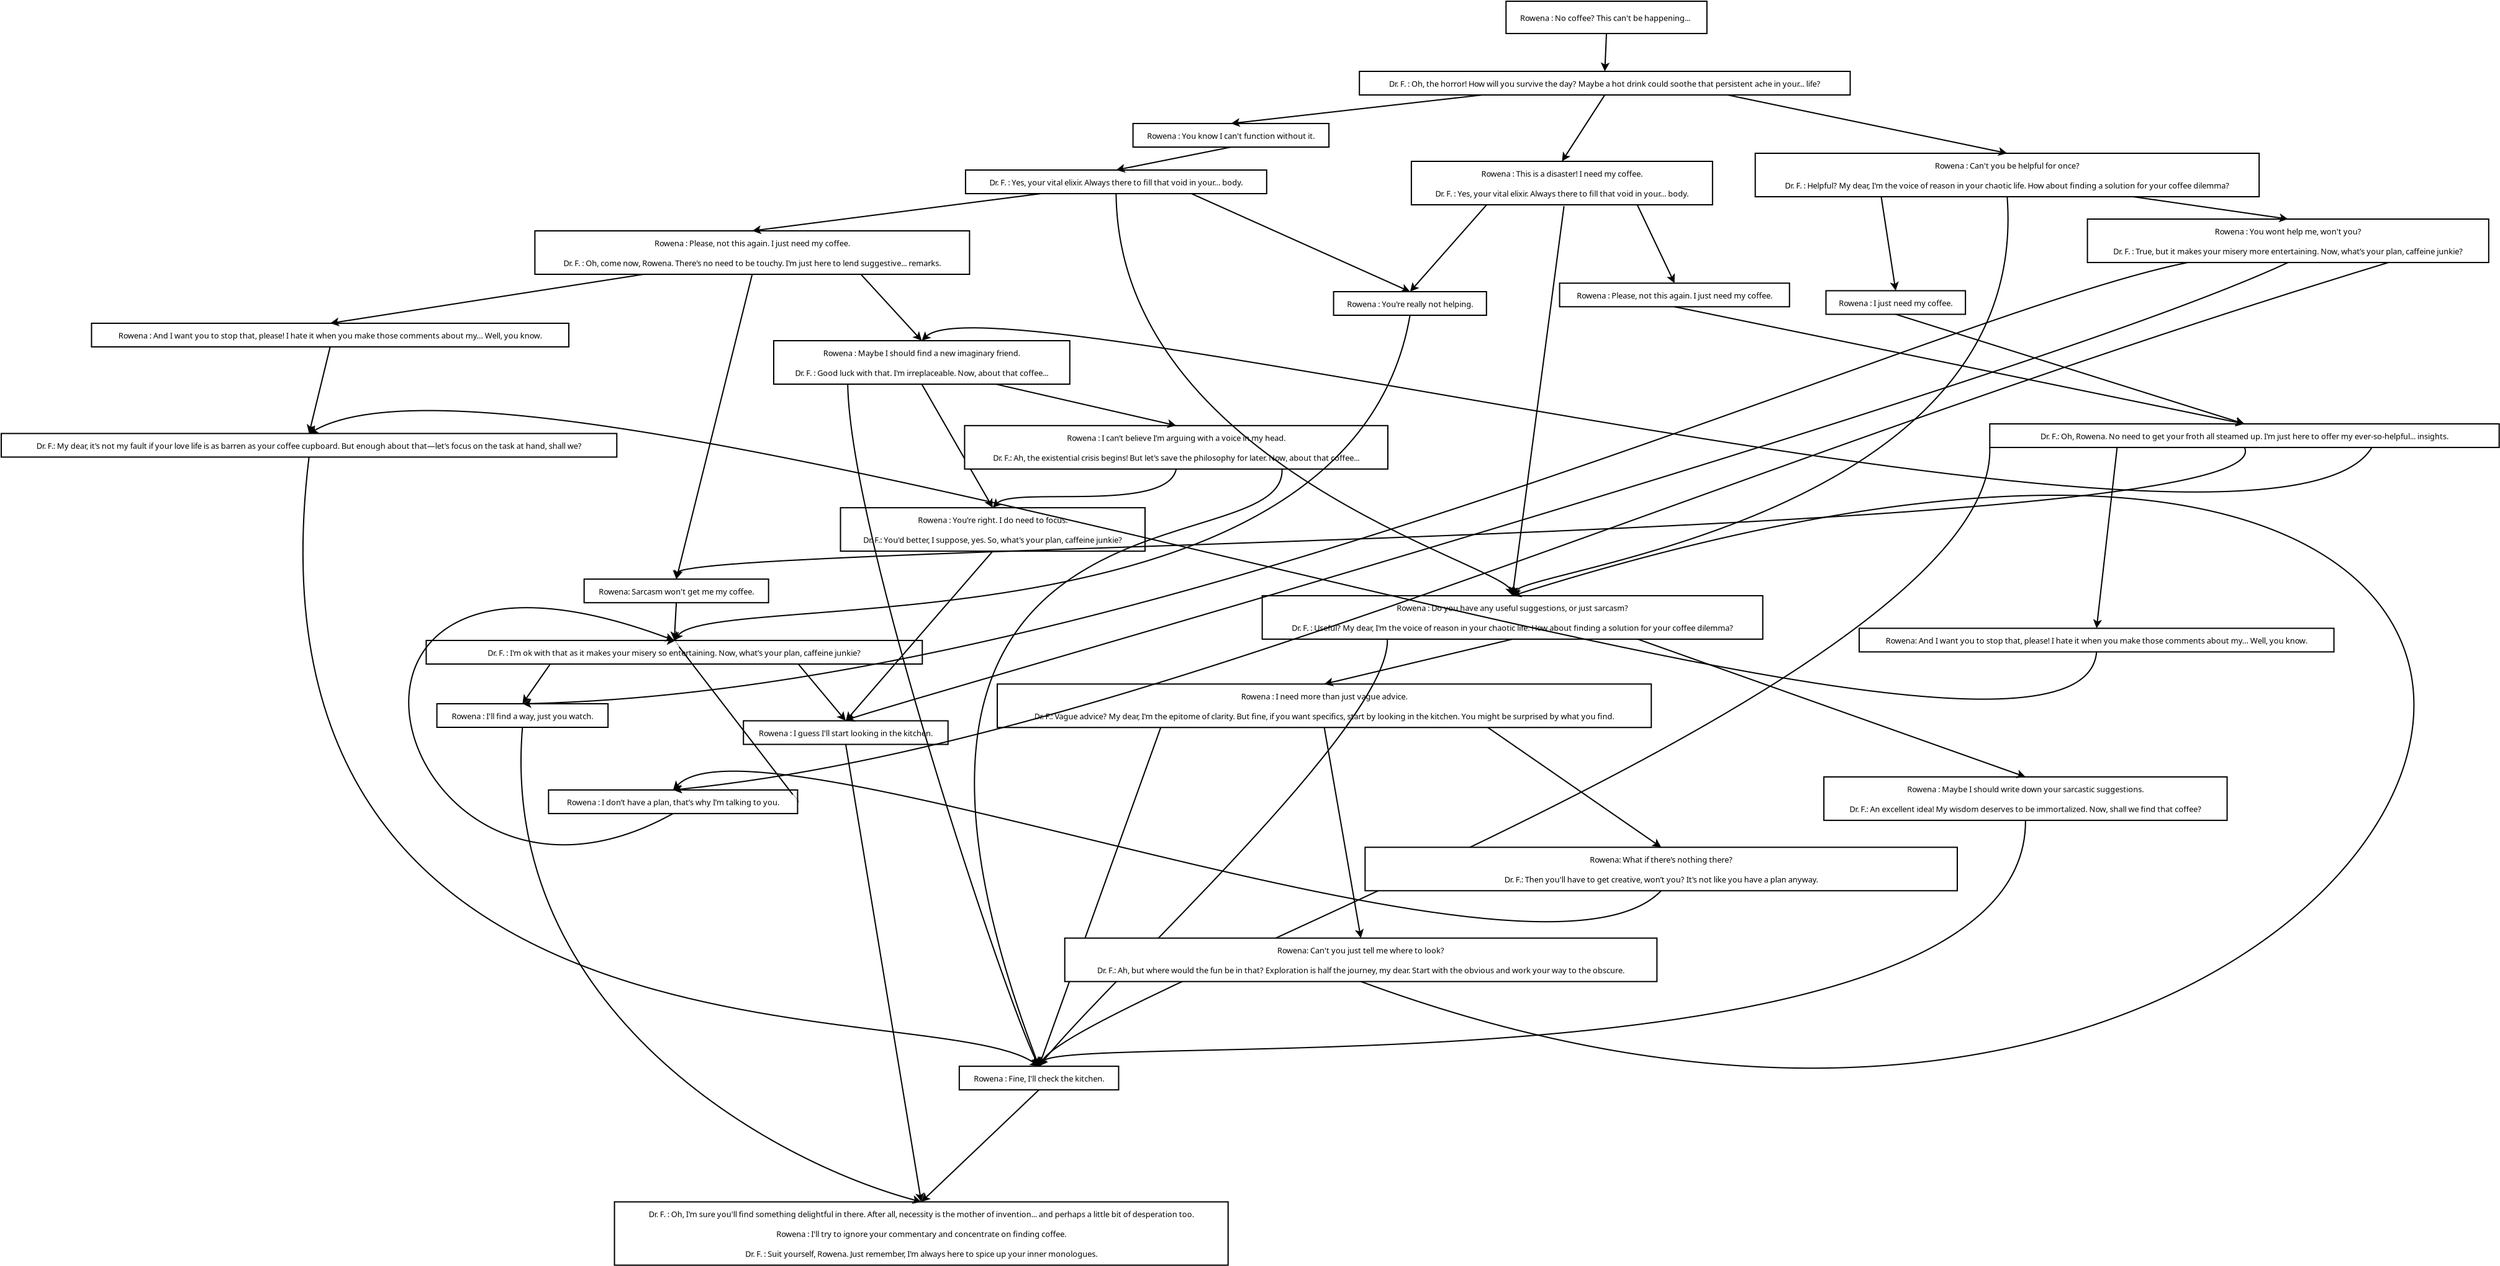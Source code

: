 <?xml version="1.0" encoding="UTF-8"?>
<dia:diagram xmlns:dia="http://www.lysator.liu.se/~alla/dia/">
  <dia:layer name="Arrière-plan" visible="true" active="true">
    <dia:object type="Flowchart - Box" version="0" id="O0">
      <dia:attribute name="obj_pos">
        <dia:point val="22.098,-5.1"/>
      </dia:attribute>
      <dia:attribute name="obj_bb">
        <dia:rectangle val="22.048,-5.15;38.323,-2.45"/>
      </dia:attribute>
      <dia:attribute name="elem_corner">
        <dia:point val="22.098,-5.1"/>
      </dia:attribute>
      <dia:attribute name="elem_width">
        <dia:real val="16.175"/>
      </dia:attribute>
      <dia:attribute name="elem_height">
        <dia:real val="2.6"/>
      </dia:attribute>
      <dia:attribute name="show_background">
        <dia:boolean val="true"/>
      </dia:attribute>
      <dia:attribute name="padding">
        <dia:real val="0.5"/>
      </dia:attribute>
      <dia:attribute name="text">
        <dia:composite type="text">
          <dia:attribute name="string">
            <dia:string>#Rowena : No coffee? This can't be happening...#</dia:string>
          </dia:attribute>
          <dia:attribute name="font">
            <dia:font family="sans" style="0" name="Helvetica"/>
          </dia:attribute>
          <dia:attribute name="height">
            <dia:real val="0.8"/>
          </dia:attribute>
          <dia:attribute name="pos">
            <dia:point val="30.186,-3.605"/>
          </dia:attribute>
          <dia:attribute name="color">
            <dia:color val="#000000"/>
          </dia:attribute>
          <dia:attribute name="alignment">
            <dia:enum val="1"/>
          </dia:attribute>
        </dia:composite>
      </dia:attribute>
    </dia:object>
    <dia:object type="Flowchart - Box" version="0" id="O1">
      <dia:attribute name="obj_pos">
        <dia:point val="10.291,0.55"/>
      </dia:attribute>
      <dia:attribute name="obj_bb">
        <dia:rectangle val="10.241,0.5;49.859,2.5"/>
      </dia:attribute>
      <dia:attribute name="elem_corner">
        <dia:point val="10.291,0.55"/>
      </dia:attribute>
      <dia:attribute name="elem_width">
        <dia:real val="39.518"/>
      </dia:attribute>
      <dia:attribute name="elem_height">
        <dia:real val="1.9"/>
      </dia:attribute>
      <dia:attribute name="show_background">
        <dia:boolean val="true"/>
      </dia:attribute>
      <dia:attribute name="padding">
        <dia:real val="0.5"/>
      </dia:attribute>
      <dia:attribute name="text">
        <dia:composite type="text">
          <dia:attribute name="string">
            <dia:string>#Dr. F. : Oh, the horror! How will you survive the day? Maybe a hot drink could soothe that persistent ache in your... life?#</dia:string>
          </dia:attribute>
          <dia:attribute name="font">
            <dia:font family="sans" style="0" name="Helvetica"/>
          </dia:attribute>
          <dia:attribute name="height">
            <dia:real val="0.8"/>
          </dia:attribute>
          <dia:attribute name="pos">
            <dia:point val="30.05,1.695"/>
          </dia:attribute>
          <dia:attribute name="color">
            <dia:color val="#000000"/>
          </dia:attribute>
          <dia:attribute name="alignment">
            <dia:enum val="1"/>
          </dia:attribute>
        </dia:composite>
      </dia:attribute>
    </dia:object>
    <dia:object type="Standard - Line" version="0" id="O2">
      <dia:attribute name="obj_pos">
        <dia:point val="30.186,-2.5"/>
      </dia:attribute>
      <dia:attribute name="obj_bb">
        <dia:rectangle val="29.716,-2.552;30.439,0.662"/>
      </dia:attribute>
      <dia:attribute name="conn_endpoints">
        <dia:point val="30.186,-2.5"/>
        <dia:point val="30.05,0.55"/>
      </dia:attribute>
      <dia:attribute name="numcp">
        <dia:int val="1"/>
      </dia:attribute>
      <dia:attribute name="end_arrow">
        <dia:enum val="22"/>
      </dia:attribute>
      <dia:attribute name="end_arrow_length">
        <dia:real val="0.5"/>
      </dia:attribute>
      <dia:attribute name="end_arrow_width">
        <dia:real val="0.5"/>
      </dia:attribute>
      <dia:connections>
        <dia:connection handle="0" to="O0" connection="13"/>
        <dia:connection handle="1" to="O1" connection="2"/>
      </dia:connections>
    </dia:object>
    <dia:object type="Flowchart - Box" version="0" id="O3">
      <dia:attribute name="obj_pos">
        <dia:point val="-7.938,4.75"/>
      </dia:attribute>
      <dia:attribute name="obj_bb">
        <dia:rectangle val="-7.987,4.7;7.888,6.7"/>
      </dia:attribute>
      <dia:attribute name="elem_corner">
        <dia:point val="-7.938,4.75"/>
      </dia:attribute>
      <dia:attribute name="elem_width">
        <dia:real val="15.775"/>
      </dia:attribute>
      <dia:attribute name="elem_height">
        <dia:real val="1.9"/>
      </dia:attribute>
      <dia:attribute name="show_background">
        <dia:boolean val="true"/>
      </dia:attribute>
      <dia:attribute name="padding">
        <dia:real val="0.5"/>
      </dia:attribute>
      <dia:attribute name="text">
        <dia:composite type="text">
          <dia:attribute name="string">
            <dia:string>#Rowena : You know I can't function without it.#</dia:string>
          </dia:attribute>
          <dia:attribute name="font">
            <dia:font family="sans" style="0" name="Helvetica"/>
          </dia:attribute>
          <dia:attribute name="height">
            <dia:real val="0.8"/>
          </dia:attribute>
          <dia:attribute name="pos">
            <dia:point val="-0.05,5.895"/>
          </dia:attribute>
          <dia:attribute name="color">
            <dia:color val="#000000"/>
          </dia:attribute>
          <dia:attribute name="alignment">
            <dia:enum val="1"/>
          </dia:attribute>
        </dia:composite>
      </dia:attribute>
    </dia:object>
    <dia:object type="Flowchart - Box" version="0" id="O4">
      <dia:attribute name="obj_pos">
        <dia:point val="14.476,7.8"/>
      </dia:attribute>
      <dia:attribute name="obj_bb">
        <dia:rectangle val="14.426,7.75;38.774,11.35"/>
      </dia:attribute>
      <dia:attribute name="elem_corner">
        <dia:point val="14.476,7.8"/>
      </dia:attribute>
      <dia:attribute name="elem_width">
        <dia:real val="24.248"/>
      </dia:attribute>
      <dia:attribute name="elem_height">
        <dia:real val="3.5"/>
      </dia:attribute>
      <dia:attribute name="show_background">
        <dia:boolean val="true"/>
      </dia:attribute>
      <dia:attribute name="padding">
        <dia:real val="0.5"/>
      </dia:attribute>
      <dia:attribute name="text">
        <dia:composite type="text">
          <dia:attribute name="string">
            <dia:string>#Rowena : This is a disaster! I need my coffee.

Dr. F. : Yes, your vital elixir. Always there to fill that void in your… body.#</dia:string>
          </dia:attribute>
          <dia:attribute name="font">
            <dia:font family="sans" style="0" name="Helvetica"/>
          </dia:attribute>
          <dia:attribute name="height">
            <dia:real val="0.8"/>
          </dia:attribute>
          <dia:attribute name="pos">
            <dia:point val="26.6,8.945"/>
          </dia:attribute>
          <dia:attribute name="color">
            <dia:color val="#000000"/>
          </dia:attribute>
          <dia:attribute name="alignment">
            <dia:enum val="1"/>
          </dia:attribute>
        </dia:composite>
      </dia:attribute>
    </dia:object>
    <dia:object type="Standard - Line" version="0" id="O5">
      <dia:attribute name="obj_pos">
        <dia:point val="20.171,2.45"/>
      </dia:attribute>
      <dia:attribute name="obj_bb">
        <dia:rectangle val="-0.161,2.395;20.226,5.04"/>
      </dia:attribute>
      <dia:attribute name="conn_endpoints">
        <dia:point val="20.171,2.45"/>
        <dia:point val="-0.05,4.75"/>
      </dia:attribute>
      <dia:attribute name="numcp">
        <dia:int val="1"/>
      </dia:attribute>
      <dia:attribute name="end_arrow">
        <dia:enum val="22"/>
      </dia:attribute>
      <dia:attribute name="end_arrow_length">
        <dia:real val="0.5"/>
      </dia:attribute>
      <dia:attribute name="end_arrow_width">
        <dia:real val="0.5"/>
      </dia:attribute>
      <dia:connections>
        <dia:connection handle="0" to="O1" connection="12"/>
        <dia:connection handle="1" to="O3" connection="2"/>
      </dia:connections>
    </dia:object>
    <dia:object type="Standard - Line" version="0" id="O6">
      <dia:attribute name="obj_pos">
        <dia:point val="30.05,2.45"/>
      </dia:attribute>
      <dia:attribute name="obj_bb">
        <dia:rectangle val="26.531,2.381;30.119,7.894"/>
      </dia:attribute>
      <dia:attribute name="conn_endpoints">
        <dia:point val="30.05,2.45"/>
        <dia:point val="26.6,7.8"/>
      </dia:attribute>
      <dia:attribute name="numcp">
        <dia:int val="1"/>
      </dia:attribute>
      <dia:attribute name="end_arrow">
        <dia:enum val="22"/>
      </dia:attribute>
      <dia:attribute name="end_arrow_length">
        <dia:real val="0.5"/>
      </dia:attribute>
      <dia:attribute name="end_arrow_width">
        <dia:real val="0.5"/>
      </dia:attribute>
      <dia:connections>
        <dia:connection handle="0" to="O1" connection="13"/>
        <dia:connection handle="1" to="O4" connection="2"/>
      </dia:connections>
    </dia:object>
    <dia:object type="Flowchart - Box" version="0" id="O7">
      <dia:attribute name="obj_pos">
        <dia:point val="42.164,7.15"/>
      </dia:attribute>
      <dia:attribute name="obj_bb">
        <dia:rectangle val="42.114,7.1;82.786,10.7"/>
      </dia:attribute>
      <dia:attribute name="elem_corner">
        <dia:point val="42.164,7.15"/>
      </dia:attribute>
      <dia:attribute name="elem_width">
        <dia:real val="40.573"/>
      </dia:attribute>
      <dia:attribute name="elem_height">
        <dia:real val="3.5"/>
      </dia:attribute>
      <dia:attribute name="show_background">
        <dia:boolean val="true"/>
      </dia:attribute>
      <dia:attribute name="padding">
        <dia:real val="0.5"/>
      </dia:attribute>
      <dia:attribute name="text">
        <dia:composite type="text">
          <dia:attribute name="string">
            <dia:string>#Rowena : Can't you be helpful for once?

Dr. F. : Helpful? My dear, I'm the voice of reason in your chaotic life. How about finding a solution for your coffee dilemma?#</dia:string>
          </dia:attribute>
          <dia:attribute name="font">
            <dia:font family="sans" style="0" name="Helvetica"/>
          </dia:attribute>
          <dia:attribute name="height">
            <dia:real val="0.8"/>
          </dia:attribute>
          <dia:attribute name="pos">
            <dia:point val="62.45,8.295"/>
          </dia:attribute>
          <dia:attribute name="color">
            <dia:color val="#000000"/>
          </dia:attribute>
          <dia:attribute name="alignment">
            <dia:enum val="1"/>
          </dia:attribute>
        </dia:composite>
      </dia:attribute>
    </dia:object>
    <dia:object type="Standard - Line" version="0" id="O8">
      <dia:attribute name="obj_pos">
        <dia:point val="39.929,2.45"/>
      </dia:attribute>
      <dia:attribute name="obj_bb">
        <dia:rectangle val="39.87,2.391;62.559,7.379"/>
      </dia:attribute>
      <dia:attribute name="conn_endpoints">
        <dia:point val="39.929,2.45"/>
        <dia:point val="62.45,7.15"/>
      </dia:attribute>
      <dia:attribute name="numcp">
        <dia:int val="1"/>
      </dia:attribute>
      <dia:attribute name="end_arrow">
        <dia:enum val="22"/>
      </dia:attribute>
      <dia:attribute name="end_arrow_length">
        <dia:real val="0.5"/>
      </dia:attribute>
      <dia:attribute name="end_arrow_width">
        <dia:real val="0.5"/>
      </dia:attribute>
      <dia:connections>
        <dia:connection handle="0" to="O1" connection="14"/>
        <dia:connection handle="1" to="O7" connection="2"/>
      </dia:connections>
    </dia:object>
    <dia:object type="Flowchart - Box" version="0" id="O9">
      <dia:attribute name="obj_pos">
        <dia:point val="-21.424,8.5"/>
      </dia:attribute>
      <dia:attribute name="obj_bb">
        <dia:rectangle val="-21.474,8.45;2.874,10.45"/>
      </dia:attribute>
      <dia:attribute name="elem_corner">
        <dia:point val="-21.424,8.5"/>
      </dia:attribute>
      <dia:attribute name="elem_width">
        <dia:real val="24.248"/>
      </dia:attribute>
      <dia:attribute name="elem_height">
        <dia:real val="1.9"/>
      </dia:attribute>
      <dia:attribute name="show_background">
        <dia:boolean val="true"/>
      </dia:attribute>
      <dia:attribute name="padding">
        <dia:real val="0.5"/>
      </dia:attribute>
      <dia:attribute name="text">
        <dia:composite type="text">
          <dia:attribute name="string">
            <dia:string>#Dr. F. : Yes, your vital elixir. Always there to fill that void in your… body.#</dia:string>
          </dia:attribute>
          <dia:attribute name="font">
            <dia:font family="sans" style="0" name="Helvetica"/>
          </dia:attribute>
          <dia:attribute name="height">
            <dia:real val="0.8"/>
          </dia:attribute>
          <dia:attribute name="pos">
            <dia:point val="-9.3,9.645"/>
          </dia:attribute>
          <dia:attribute name="color">
            <dia:color val="#000000"/>
          </dia:attribute>
          <dia:attribute name="alignment">
            <dia:enum val="1"/>
          </dia:attribute>
        </dia:composite>
      </dia:attribute>
    </dia:object>
    <dia:object type="Standard - Line" version="0" id="O10">
      <dia:attribute name="obj_pos">
        <dia:point val="-0.05,6.65"/>
      </dia:attribute>
      <dia:attribute name="obj_bb">
        <dia:rectangle val="-9.41,6.591;0.009,8.735"/>
      </dia:attribute>
      <dia:attribute name="conn_endpoints">
        <dia:point val="-0.05,6.65"/>
        <dia:point val="-9.3,8.5"/>
      </dia:attribute>
      <dia:attribute name="numcp">
        <dia:int val="1"/>
      </dia:attribute>
      <dia:attribute name="end_arrow">
        <dia:enum val="22"/>
      </dia:attribute>
      <dia:attribute name="end_arrow_length">
        <dia:real val="0.5"/>
      </dia:attribute>
      <dia:attribute name="end_arrow_width">
        <dia:real val="0.5"/>
      </dia:attribute>
      <dia:connections>
        <dia:connection handle="0" to="O3" connection="13"/>
        <dia:connection handle="1" to="O9" connection="2"/>
      </dia:connections>
    </dia:object>
    <dia:object type="Flowchart - Box" version="0" id="O11">
      <dia:attribute name="obj_pos">
        <dia:point val="-56.099,13.4"/>
      </dia:attribute>
      <dia:attribute name="obj_bb">
        <dia:rectangle val="-56.149,13.35;-21.051,16.95"/>
      </dia:attribute>
      <dia:attribute name="elem_corner">
        <dia:point val="-56.099,13.4"/>
      </dia:attribute>
      <dia:attribute name="elem_width">
        <dia:real val="34.998"/>
      </dia:attribute>
      <dia:attribute name="elem_height">
        <dia:real val="3.5"/>
      </dia:attribute>
      <dia:attribute name="show_background">
        <dia:boolean val="true"/>
      </dia:attribute>
      <dia:attribute name="padding">
        <dia:real val="0.5"/>
      </dia:attribute>
      <dia:attribute name="text">
        <dia:composite type="text">
          <dia:attribute name="string">
            <dia:string>#Rowena : Please, not this again. I just need my coffee.

Dr. F. : Oh, come now, Rowena. There's no need to be touchy. I'm just here to lend suggestive... remarks.#</dia:string>
          </dia:attribute>
          <dia:attribute name="font">
            <dia:font family="sans" style="0" name="Helvetica"/>
          </dia:attribute>
          <dia:attribute name="height">
            <dia:real val="0.8"/>
          </dia:attribute>
          <dia:attribute name="pos">
            <dia:point val="-38.6,14.545"/>
          </dia:attribute>
          <dia:attribute name="color">
            <dia:color val="#000000"/>
          </dia:attribute>
          <dia:attribute name="alignment">
            <dia:enum val="1"/>
          </dia:attribute>
        </dia:composite>
      </dia:attribute>
    </dia:object>
    <dia:object type="Standard - Line" version="0" id="O12">
      <dia:attribute name="obj_pos">
        <dia:point val="-15.362,10.4"/>
      </dia:attribute>
      <dia:attribute name="obj_bb">
        <dia:rectangle val="-38.711,10.344;-15.306,13.681"/>
      </dia:attribute>
      <dia:attribute name="conn_endpoints">
        <dia:point val="-15.362,10.4"/>
        <dia:point val="-38.6,13.4"/>
      </dia:attribute>
      <dia:attribute name="numcp">
        <dia:int val="1"/>
      </dia:attribute>
      <dia:attribute name="end_arrow">
        <dia:enum val="22"/>
      </dia:attribute>
      <dia:attribute name="end_arrow_length">
        <dia:real val="0.5"/>
      </dia:attribute>
      <dia:attribute name="end_arrow_width">
        <dia:real val="0.5"/>
      </dia:attribute>
      <dia:connections>
        <dia:connection handle="0" to="O9" connection="12"/>
        <dia:connection handle="1" to="O11" connection="2"/>
      </dia:connections>
    </dia:object>
    <dia:object type="Standard - Line" version="0" id="O13">
      <dia:attribute name="obj_pos">
        <dia:point val="-3.238,10.4"/>
      </dia:attribute>
      <dia:attribute name="obj_bb">
        <dia:rectangle val="-3.304,10.334;14.47,18.394"/>
      </dia:attribute>
      <dia:attribute name="conn_endpoints">
        <dia:point val="-3.238,10.4"/>
        <dia:point val="14.367,18.3"/>
      </dia:attribute>
      <dia:attribute name="numcp">
        <dia:int val="1"/>
      </dia:attribute>
      <dia:attribute name="end_arrow">
        <dia:enum val="22"/>
      </dia:attribute>
      <dia:attribute name="end_arrow_length">
        <dia:real val="0.5"/>
      </dia:attribute>
      <dia:attribute name="end_arrow_width">
        <dia:real val="0.5"/>
      </dia:attribute>
      <dia:connections>
        <dia:connection handle="0" to="O9" connection="14"/>
        <dia:connection handle="1" to="O36" connection="2"/>
      </dia:connections>
    </dia:object>
    <dia:object type="Flowchart - Box" version="0" id="O14">
      <dia:attribute name="obj_pos">
        <dia:point val="-91.797,20.846"/>
      </dia:attribute>
      <dia:attribute name="obj_bb">
        <dia:rectangle val="-91.847,20.796;-53.317,22.796"/>
      </dia:attribute>
      <dia:attribute name="elem_corner">
        <dia:point val="-91.797,20.846"/>
      </dia:attribute>
      <dia:attribute name="elem_width">
        <dia:real val="38.43"/>
      </dia:attribute>
      <dia:attribute name="elem_height">
        <dia:real val="1.9"/>
      </dia:attribute>
      <dia:attribute name="show_background">
        <dia:boolean val="true"/>
      </dia:attribute>
      <dia:attribute name="padding">
        <dia:real val="0.5"/>
      </dia:attribute>
      <dia:attribute name="text">
        <dia:composite type="text">
          <dia:attribute name="string">
            <dia:string>#Rowena : And I want you to stop that, please! I hate it when you make those comments about my… Well, you know.#</dia:string>
          </dia:attribute>
          <dia:attribute name="font">
            <dia:font family="sans" style="0" name="Helvetica"/>
          </dia:attribute>
          <dia:attribute name="height">
            <dia:real val="0.8"/>
          </dia:attribute>
          <dia:attribute name="pos">
            <dia:point val="-72.582,21.991"/>
          </dia:attribute>
          <dia:attribute name="color">
            <dia:color val="#000000"/>
          </dia:attribute>
          <dia:attribute name="alignment">
            <dia:enum val="1"/>
          </dia:attribute>
        </dia:composite>
      </dia:attribute>
    </dia:object>
    <dia:object type="Standard - Line" version="0" id="O15">
      <dia:attribute name="obj_pos">
        <dia:point val="-47.349,16.9"/>
      </dia:attribute>
      <dia:attribute name="obj_bb">
        <dia:rectangle val="-72.693,16.843;-47.292,21.108"/>
      </dia:attribute>
      <dia:attribute name="conn_endpoints">
        <dia:point val="-47.349,16.9"/>
        <dia:point val="-72.582,20.846"/>
      </dia:attribute>
      <dia:attribute name="numcp">
        <dia:int val="1"/>
      </dia:attribute>
      <dia:attribute name="end_arrow">
        <dia:enum val="22"/>
      </dia:attribute>
      <dia:attribute name="end_arrow_length">
        <dia:real val="0.5"/>
      </dia:attribute>
      <dia:attribute name="end_arrow_width">
        <dia:real val="0.5"/>
      </dia:attribute>
      <dia:connections>
        <dia:connection handle="0" to="O11" connection="12"/>
        <dia:connection handle="1" to="O14" connection="2"/>
      </dia:connections>
    </dia:object>
    <dia:object type="Flowchart - Box" version="0" id="O16">
      <dia:attribute name="obj_pos">
        <dia:point val="-64.849,46.4"/>
      </dia:attribute>
      <dia:attribute name="obj_bb">
        <dia:rectangle val="-64.899,46.35;-24.854,48.35"/>
      </dia:attribute>
      <dia:attribute name="elem_corner">
        <dia:point val="-64.849,46.4"/>
      </dia:attribute>
      <dia:attribute name="elem_width">
        <dia:real val="39.945"/>
      </dia:attribute>
      <dia:attribute name="elem_height">
        <dia:real val="1.9"/>
      </dia:attribute>
      <dia:attribute name="show_background">
        <dia:boolean val="true"/>
      </dia:attribute>
      <dia:attribute name="padding">
        <dia:real val="0.5"/>
      </dia:attribute>
      <dia:attribute name="text">
        <dia:composite type="text">
          <dia:attribute name="string">
            <dia:string>#Dr. F. : I'm ok with that as it makes your misery so entertaining. Now, what’s your plan, caffeine junkie?#</dia:string>
          </dia:attribute>
          <dia:attribute name="font">
            <dia:font family="sans" style="0" name="Helvetica"/>
          </dia:attribute>
          <dia:attribute name="height">
            <dia:real val="0.8"/>
          </dia:attribute>
          <dia:attribute name="pos">
            <dia:point val="-44.876,47.545"/>
          </dia:attribute>
          <dia:attribute name="color">
            <dia:color val="#000000"/>
          </dia:attribute>
          <dia:attribute name="alignment">
            <dia:enum val="1"/>
          </dia:attribute>
        </dia:composite>
      </dia:attribute>
    </dia:object>
    <dia:object type="Standard - Line" version="0" id="O17">
      <dia:attribute name="obj_pos">
        <dia:point val="-38.6,16.9"/>
      </dia:attribute>
      <dia:attribute name="obj_bb">
        <dia:rectangle val="-44.913,16.839;-38.539,41.568"/>
      </dia:attribute>
      <dia:attribute name="conn_endpoints">
        <dia:point val="-38.6,16.9"/>
        <dia:point val="-44.71,41.459"/>
      </dia:attribute>
      <dia:attribute name="numcp">
        <dia:int val="1"/>
      </dia:attribute>
      <dia:attribute name="end_arrow">
        <dia:enum val="22"/>
      </dia:attribute>
      <dia:attribute name="end_arrow_length">
        <dia:real val="0.5"/>
      </dia:attribute>
      <dia:attribute name="end_arrow_width">
        <dia:real val="0.5"/>
      </dia:attribute>
      <dia:connections>
        <dia:connection handle="0" to="O11" connection="13"/>
        <dia:connection handle="1" to="O46" connection="2"/>
      </dia:connections>
    </dia:object>
    <dia:object type="Flowchart - Box" version="0" id="O18">
      <dia:attribute name="obj_pos">
        <dia:point val="-36.87,22.25"/>
      </dia:attribute>
      <dia:attribute name="obj_bb">
        <dia:rectangle val="-36.92,22.2;-12.98,25.8"/>
      </dia:attribute>
      <dia:attribute name="elem_corner">
        <dia:point val="-36.87,22.25"/>
      </dia:attribute>
      <dia:attribute name="elem_width">
        <dia:real val="23.84"/>
      </dia:attribute>
      <dia:attribute name="elem_height">
        <dia:real val="3.5"/>
      </dia:attribute>
      <dia:attribute name="show_background">
        <dia:boolean val="true"/>
      </dia:attribute>
      <dia:attribute name="padding">
        <dia:real val="0.5"/>
      </dia:attribute>
      <dia:attribute name="text">
        <dia:composite type="text">
          <dia:attribute name="string">
            <dia:string>#Rowena : Maybe I should find a new imaginary friend.

Dr. F. : Good luck with that. I'm irreplaceable. Now, about that coffee...#</dia:string>
          </dia:attribute>
          <dia:attribute name="font">
            <dia:font family="sans" style="0" name="Helvetica"/>
          </dia:attribute>
          <dia:attribute name="height">
            <dia:real val="0.8"/>
          </dia:attribute>
          <dia:attribute name="pos">
            <dia:point val="-24.95,23.395"/>
          </dia:attribute>
          <dia:attribute name="color">
            <dia:color val="#000000"/>
          </dia:attribute>
          <dia:attribute name="alignment">
            <dia:enum val="1"/>
          </dia:attribute>
        </dia:composite>
      </dia:attribute>
    </dia:object>
    <dia:object type="Standard - Line" version="0" id="O19">
      <dia:attribute name="obj_pos">
        <dia:point val="-29.851,16.9"/>
      </dia:attribute>
      <dia:attribute name="obj_bb">
        <dia:rectangle val="-29.921,16.829;-24.875,22.332"/>
      </dia:attribute>
      <dia:attribute name="conn_endpoints">
        <dia:point val="-29.851,16.9"/>
        <dia:point val="-24.95,22.25"/>
      </dia:attribute>
      <dia:attribute name="numcp">
        <dia:int val="1"/>
      </dia:attribute>
      <dia:attribute name="end_arrow">
        <dia:enum val="22"/>
      </dia:attribute>
      <dia:attribute name="end_arrow_length">
        <dia:real val="0.5"/>
      </dia:attribute>
      <dia:attribute name="end_arrow_width">
        <dia:real val="0.5"/>
      </dia:attribute>
      <dia:connections>
        <dia:connection handle="0" to="O11" connection="14"/>
        <dia:connection handle="1" to="O18" connection="2"/>
      </dia:connections>
    </dia:object>
    <dia:object type="Flowchart - Box" version="0" id="O20">
      <dia:attribute name="obj_pos">
        <dia:point val="-49.691,91.632"/>
      </dia:attribute>
      <dia:attribute name="obj_bb">
        <dia:rectangle val="-49.741,91.582;-0.231,96.782"/>
      </dia:attribute>
      <dia:attribute name="elem_corner">
        <dia:point val="-49.691,91.632"/>
      </dia:attribute>
      <dia:attribute name="elem_width">
        <dia:real val="49.41"/>
      </dia:attribute>
      <dia:attribute name="elem_height">
        <dia:real val="5.1"/>
      </dia:attribute>
      <dia:attribute name="show_background">
        <dia:boolean val="true"/>
      </dia:attribute>
      <dia:attribute name="padding">
        <dia:real val="0.5"/>
      </dia:attribute>
      <dia:attribute name="text">
        <dia:composite type="text">
          <dia:attribute name="string">
            <dia:string>#Dr. F. : Oh, I'm sure you'll find something delightful in there. After all, necessity is the mother of invention... and perhaps a little bit of desperation too.

Rowena : I'll try to ignore your commentary and concentrate on finding coffee.

Dr. F. : Suit yourself, Rowena. Just remember, I'm always here to spice up your inner monologues.#</dia:string>
          </dia:attribute>
          <dia:attribute name="font">
            <dia:font family="sans" style="0" name="Helvetica"/>
          </dia:attribute>
          <dia:attribute name="height">
            <dia:real val="0.8"/>
          </dia:attribute>
          <dia:attribute name="pos">
            <dia:point val="-24.986,92.777"/>
          </dia:attribute>
          <dia:attribute name="color">
            <dia:color val="#000000"/>
          </dia:attribute>
          <dia:attribute name="alignment">
            <dia:enum val="1"/>
          </dia:attribute>
        </dia:composite>
      </dia:attribute>
    </dia:object>
    <dia:object type="Standard - Line" version="0" id="O21">
      <dia:attribute name="obj_pos">
        <dia:point val="-15.511,82.608"/>
      </dia:attribute>
      <dia:attribute name="obj_bb">
        <dia:rectangle val="-25.067,82.537;-15.44,91.709"/>
      </dia:attribute>
      <dia:attribute name="conn_endpoints">
        <dia:point val="-15.511,82.608"/>
        <dia:point val="-24.986,91.632"/>
      </dia:attribute>
      <dia:attribute name="numcp">
        <dia:int val="1"/>
      </dia:attribute>
      <dia:attribute name="end_arrow">
        <dia:enum val="22"/>
      </dia:attribute>
      <dia:attribute name="end_arrow_length">
        <dia:real val="0.5"/>
      </dia:attribute>
      <dia:attribute name="end_arrow_width">
        <dia:real val="0.5"/>
      </dia:attribute>
      <dia:connections>
        <dia:connection handle="0" to="O27" connection="13"/>
        <dia:connection handle="1" to="O20" connection="2"/>
      </dia:connections>
    </dia:object>
    <dia:object type="Flowchart - Box" version="0" id="O22">
      <dia:attribute name="obj_pos">
        <dia:point val="-63.99,51.5"/>
      </dia:attribute>
      <dia:attribute name="obj_bb">
        <dia:rectangle val="-64.04,51.45;-50.16,53.45"/>
      </dia:attribute>
      <dia:attribute name="elem_corner">
        <dia:point val="-63.99,51.5"/>
      </dia:attribute>
      <dia:attribute name="elem_width">
        <dia:real val="13.78"/>
      </dia:attribute>
      <dia:attribute name="elem_height">
        <dia:real val="1.9"/>
      </dia:attribute>
      <dia:attribute name="show_background">
        <dia:boolean val="true"/>
      </dia:attribute>
      <dia:attribute name="padding">
        <dia:real val="0.5"/>
      </dia:attribute>
      <dia:attribute name="text">
        <dia:composite type="text">
          <dia:attribute name="string">
            <dia:string>#Rowena : I'll find a way, just you watch.#</dia:string>
          </dia:attribute>
          <dia:attribute name="font">
            <dia:font family="sans" style="0" name="Helvetica"/>
          </dia:attribute>
          <dia:attribute name="height">
            <dia:real val="0.8"/>
          </dia:attribute>
          <dia:attribute name="pos">
            <dia:point val="-57.1,52.645"/>
          </dia:attribute>
          <dia:attribute name="color">
            <dia:color val="#000000"/>
          </dia:attribute>
          <dia:attribute name="alignment">
            <dia:enum val="1"/>
          </dia:attribute>
        </dia:composite>
      </dia:attribute>
    </dia:object>
    <dia:object type="Standard - Line" version="0" id="O23">
      <dia:attribute name="obj_pos">
        <dia:point val="-54.862,48.3"/>
      </dia:attribute>
      <dia:attribute name="obj_bb">
        <dia:rectangle val="-57.17,48.23;-54.793,51.592"/>
      </dia:attribute>
      <dia:attribute name="conn_endpoints">
        <dia:point val="-54.862,48.3"/>
        <dia:point val="-57.1,51.5"/>
      </dia:attribute>
      <dia:attribute name="numcp">
        <dia:int val="1"/>
      </dia:attribute>
      <dia:attribute name="end_arrow">
        <dia:enum val="22"/>
      </dia:attribute>
      <dia:attribute name="end_arrow_length">
        <dia:real val="0.5"/>
      </dia:attribute>
      <dia:attribute name="end_arrow_width">
        <dia:real val="0.5"/>
      </dia:attribute>
      <dia:connections>
        <dia:connection handle="0" to="O16" connection="12"/>
        <dia:connection handle="1" to="O22" connection="2"/>
      </dia:connections>
    </dia:object>
    <dia:object type="Flowchart - Box" version="0" id="O24">
      <dia:attribute name="obj_pos">
        <dia:point val="-54.999,58.446"/>
      </dia:attribute>
      <dia:attribute name="obj_bb">
        <dia:rectangle val="-55.049,58.395;-34.897,60.395"/>
      </dia:attribute>
      <dia:attribute name="elem_corner">
        <dia:point val="-54.999,58.446"/>
      </dia:attribute>
      <dia:attribute name="elem_width">
        <dia:real val="20.053"/>
      </dia:attribute>
      <dia:attribute name="elem_height">
        <dia:real val="1.9"/>
      </dia:attribute>
      <dia:attribute name="show_background">
        <dia:boolean val="true"/>
      </dia:attribute>
      <dia:attribute name="padding">
        <dia:real val="0.5"/>
      </dia:attribute>
      <dia:attribute name="text">
        <dia:composite type="text">
          <dia:attribute name="string">
            <dia:string>#Rowena : I don’t have a plan, that’s why I’m talking to you.#</dia:string>
          </dia:attribute>
          <dia:attribute name="font">
            <dia:font family="sans" style="0" name="Helvetica"/>
          </dia:attribute>
          <dia:attribute name="height">
            <dia:real val="0.8"/>
          </dia:attribute>
          <dia:attribute name="pos">
            <dia:point val="-44.973,59.59"/>
          </dia:attribute>
          <dia:attribute name="color">
            <dia:color val="#000000"/>
          </dia:attribute>
          <dia:attribute name="alignment">
            <dia:enum val="1"/>
          </dia:attribute>
        </dia:composite>
      </dia:attribute>
    </dia:object>
    <dia:object type="Flowchart - Box" version="0" id="O25">
      <dia:attribute name="obj_pos">
        <dia:point val="-39.306,52.874"/>
      </dia:attribute>
      <dia:attribute name="obj_bb">
        <dia:rectangle val="-39.356,52.824;-22.784,54.824"/>
      </dia:attribute>
      <dia:attribute name="elem_corner">
        <dia:point val="-39.306,52.874"/>
      </dia:attribute>
      <dia:attribute name="elem_width">
        <dia:real val="16.473"/>
      </dia:attribute>
      <dia:attribute name="elem_height">
        <dia:real val="1.9"/>
      </dia:attribute>
      <dia:attribute name="show_background">
        <dia:boolean val="true"/>
      </dia:attribute>
      <dia:attribute name="padding">
        <dia:real val="0.5"/>
      </dia:attribute>
      <dia:attribute name="text">
        <dia:composite type="text">
          <dia:attribute name="string">
            <dia:string>#Rowena : I guess I'll start looking in the kitchen.#</dia:string>
          </dia:attribute>
          <dia:attribute name="font">
            <dia:font family="sans" style="0" name="Helvetica"/>
          </dia:attribute>
          <dia:attribute name="height">
            <dia:real val="0.8"/>
          </dia:attribute>
          <dia:attribute name="pos">
            <dia:point val="-31.07,54.019"/>
          </dia:attribute>
          <dia:attribute name="color">
            <dia:color val="#000000"/>
          </dia:attribute>
          <dia:attribute name="alignment">
            <dia:enum val="1"/>
          </dia:attribute>
        </dia:composite>
      </dia:attribute>
    </dia:object>
    <dia:object type="Standard - Line" version="0" id="O26">
      <dia:attribute name="obj_pos">
        <dia:point val="-34.89,48.3"/>
      </dia:attribute>
      <dia:attribute name="obj_bb">
        <dia:rectangle val="-34.96,48.23;-30.998,52.96"/>
      </dia:attribute>
      <dia:attribute name="conn_endpoints">
        <dia:point val="-34.89,48.3"/>
        <dia:point val="-31.07,52.874"/>
      </dia:attribute>
      <dia:attribute name="numcp">
        <dia:int val="1"/>
      </dia:attribute>
      <dia:attribute name="end_arrow">
        <dia:enum val="22"/>
      </dia:attribute>
      <dia:attribute name="end_arrow_length">
        <dia:real val="0.5"/>
      </dia:attribute>
      <dia:attribute name="end_arrow_width">
        <dia:real val="0.5"/>
      </dia:attribute>
      <dia:connections>
        <dia:connection handle="0" to="O16" connection="14"/>
        <dia:connection handle="1" to="O25" connection="2"/>
      </dia:connections>
    </dia:object>
    <dia:object type="Flowchart - Box" version="0" id="O27">
      <dia:attribute name="obj_pos">
        <dia:point val="-21.927,80.708"/>
      </dia:attribute>
      <dia:attribute name="obj_bb">
        <dia:rectangle val="-21.977,80.658;-9.044,82.658"/>
      </dia:attribute>
      <dia:attribute name="elem_corner">
        <dia:point val="-21.927,80.708"/>
      </dia:attribute>
      <dia:attribute name="elem_width">
        <dia:real val="12.832"/>
      </dia:attribute>
      <dia:attribute name="elem_height">
        <dia:real val="1.9"/>
      </dia:attribute>
      <dia:attribute name="show_background">
        <dia:boolean val="true"/>
      </dia:attribute>
      <dia:attribute name="padding">
        <dia:real val="0.5"/>
      </dia:attribute>
      <dia:attribute name="text">
        <dia:composite type="text">
          <dia:attribute name="string">
            <dia:string>#Rowena : Fine, I'll check the kitchen.#</dia:string>
          </dia:attribute>
          <dia:attribute name="font">
            <dia:font family="sans" style="0" name="Helvetica"/>
          </dia:attribute>
          <dia:attribute name="height">
            <dia:real val="0.8"/>
          </dia:attribute>
          <dia:attribute name="pos">
            <dia:point val="-15.511,81.853"/>
          </dia:attribute>
          <dia:attribute name="color">
            <dia:color val="#000000"/>
          </dia:attribute>
          <dia:attribute name="alignment">
            <dia:enum val="1"/>
          </dia:attribute>
        </dia:composite>
      </dia:attribute>
    </dia:object>
    <dia:object type="Flowchart - Box" version="0" id="O28">
      <dia:attribute name="obj_pos">
        <dia:point val="-31.492,35.707"/>
      </dia:attribute>
      <dia:attribute name="obj_bb">
        <dia:rectangle val="-31.542,35.657;-6.92,39.257"/>
      </dia:attribute>
      <dia:attribute name="elem_corner">
        <dia:point val="-31.492,35.707"/>
      </dia:attribute>
      <dia:attribute name="elem_width">
        <dia:real val="24.523"/>
      </dia:attribute>
      <dia:attribute name="elem_height">
        <dia:real val="3.5"/>
      </dia:attribute>
      <dia:attribute name="show_background">
        <dia:boolean val="true"/>
      </dia:attribute>
      <dia:attribute name="padding">
        <dia:real val="0.5"/>
      </dia:attribute>
      <dia:attribute name="text">
        <dia:composite type="text">
          <dia:attribute name="string">
            <dia:string>#Rowena : You’re right. I do need to focus.

Dr. F.: You'd better, I suppose, yes. So, what's your plan, caffeine junkie?#</dia:string>
          </dia:attribute>
          <dia:attribute name="font">
            <dia:font family="sans" style="0" name="Helvetica"/>
          </dia:attribute>
          <dia:attribute name="height">
            <dia:real val="0.8"/>
          </dia:attribute>
          <dia:attribute name="pos">
            <dia:point val="-19.231,36.852"/>
          </dia:attribute>
          <dia:attribute name="color">
            <dia:color val="#000000"/>
          </dia:attribute>
          <dia:attribute name="alignment">
            <dia:enum val="1"/>
          </dia:attribute>
        </dia:composite>
      </dia:attribute>
    </dia:object>
    <dia:object type="Standard - Line" version="0" id="O29">
      <dia:attribute name="obj_pos">
        <dia:point val="-24.95,25.75"/>
      </dia:attribute>
      <dia:attribute name="obj_bb">
        <dia:rectangle val="-25.018,25.682;-19.162,35.804"/>
      </dia:attribute>
      <dia:attribute name="conn_endpoints">
        <dia:point val="-24.95,25.75"/>
        <dia:point val="-19.231,35.707"/>
      </dia:attribute>
      <dia:attribute name="numcp">
        <dia:int val="1"/>
      </dia:attribute>
      <dia:attribute name="end_arrow">
        <dia:enum val="22"/>
      </dia:attribute>
      <dia:attribute name="end_arrow_length">
        <dia:real val="0.5"/>
      </dia:attribute>
      <dia:attribute name="end_arrow_width">
        <dia:real val="0.5"/>
      </dia:attribute>
      <dia:connections>
        <dia:connection handle="0" to="O18" connection="13"/>
        <dia:connection handle="1" to="O28" connection="2"/>
      </dia:connections>
    </dia:object>
    <dia:object type="Flowchart - Box" version="0" id="O30">
      <dia:attribute name="obj_pos">
        <dia:point val="-21.498,29.09"/>
      </dia:attribute>
      <dia:attribute name="obj_bb">
        <dia:rectangle val="-21.548,29.04;12.629,32.64"/>
      </dia:attribute>
      <dia:attribute name="elem_corner">
        <dia:point val="-21.498,29.09"/>
      </dia:attribute>
      <dia:attribute name="elem_width">
        <dia:real val="34.078"/>
      </dia:attribute>
      <dia:attribute name="elem_height">
        <dia:real val="3.5"/>
      </dia:attribute>
      <dia:attribute name="show_background">
        <dia:boolean val="true"/>
      </dia:attribute>
      <dia:attribute name="padding">
        <dia:real val="0.5"/>
      </dia:attribute>
      <dia:attribute name="text">
        <dia:composite type="text">
          <dia:attribute name="string">
            <dia:string>#Rowena : I can’t believe I’m arguing with a voice in my head.

Dr. F.: Ah, the existential crisis begins! But let's save the philosophy for later. Now, about that coffee...#</dia:string>
          </dia:attribute>
          <dia:attribute name="font">
            <dia:font family="sans" style="0" name="Helvetica"/>
          </dia:attribute>
          <dia:attribute name="height">
            <dia:real val="0.8"/>
          </dia:attribute>
          <dia:attribute name="pos">
            <dia:point val="-4.46,30.235"/>
          </dia:attribute>
          <dia:attribute name="color">
            <dia:color val="#000000"/>
          </dia:attribute>
          <dia:attribute name="alignment">
            <dia:enum val="1"/>
          </dia:attribute>
        </dia:composite>
      </dia:attribute>
    </dia:object>
    <dia:object type="Standard - Line" version="0" id="O31">
      <dia:attribute name="obj_pos">
        <dia:point val="-18.99,25.75"/>
      </dia:attribute>
      <dia:attribute name="obj_bb">
        <dia:rectangle val="-19.05,25.69;-4.351,29.306"/>
      </dia:attribute>
      <dia:attribute name="conn_endpoints">
        <dia:point val="-18.99,25.75"/>
        <dia:point val="-4.46,29.09"/>
      </dia:attribute>
      <dia:attribute name="numcp">
        <dia:int val="1"/>
      </dia:attribute>
      <dia:attribute name="end_arrow">
        <dia:enum val="22"/>
      </dia:attribute>
      <dia:attribute name="end_arrow_length">
        <dia:real val="0.5"/>
      </dia:attribute>
      <dia:attribute name="end_arrow_width">
        <dia:real val="0.5"/>
      </dia:attribute>
      <dia:connections>
        <dia:connection handle="0" to="O18" connection="14"/>
        <dia:connection handle="1" to="O30" connection="2"/>
      </dia:connections>
    </dia:object>
    <dia:object type="Flowchart - Box" version="0" id="O32">
      <dia:attribute name="obj_pos">
        <dia:point val="26.411,17.615"/>
      </dia:attribute>
      <dia:attribute name="obj_bb">
        <dia:rectangle val="26.361,17.565;44.971,19.565"/>
      </dia:attribute>
      <dia:attribute name="elem_corner">
        <dia:point val="26.411,17.615"/>
      </dia:attribute>
      <dia:attribute name="elem_width">
        <dia:real val="18.51"/>
      </dia:attribute>
      <dia:attribute name="elem_height">
        <dia:real val="1.9"/>
      </dia:attribute>
      <dia:attribute name="show_background">
        <dia:boolean val="true"/>
      </dia:attribute>
      <dia:attribute name="padding">
        <dia:real val="0.5"/>
      </dia:attribute>
      <dia:attribute name="text">
        <dia:composite type="text">
          <dia:attribute name="string">
            <dia:string>#Rowena : Please, not this again. I just need my coffee.#</dia:string>
          </dia:attribute>
          <dia:attribute name="font">
            <dia:font family="sans" style="0" name="Helvetica"/>
          </dia:attribute>
          <dia:attribute name="height">
            <dia:real val="0.8"/>
          </dia:attribute>
          <dia:attribute name="pos">
            <dia:point val="35.666,18.76"/>
          </dia:attribute>
          <dia:attribute name="color">
            <dia:color val="#000000"/>
          </dia:attribute>
          <dia:attribute name="alignment">
            <dia:enum val="1"/>
          </dia:attribute>
        </dia:composite>
      </dia:attribute>
    </dia:object>
    <dia:object type="Standard - Line" version="0" id="O33">
      <dia:attribute name="obj_pos">
        <dia:point val="32.662,11.3"/>
      </dia:attribute>
      <dia:attribute name="obj_bb">
        <dia:rectangle val="32.595,11.233;35.747,17.716"/>
      </dia:attribute>
      <dia:attribute name="conn_endpoints">
        <dia:point val="32.662,11.3"/>
        <dia:point val="35.666,17.615"/>
      </dia:attribute>
      <dia:attribute name="numcp">
        <dia:int val="1"/>
      </dia:attribute>
      <dia:attribute name="end_arrow">
        <dia:enum val="22"/>
      </dia:attribute>
      <dia:attribute name="end_arrow_length">
        <dia:real val="0.5"/>
      </dia:attribute>
      <dia:attribute name="end_arrow_width">
        <dia:real val="0.5"/>
      </dia:attribute>
      <dia:connections>
        <dia:connection handle="0" to="O4" connection="14"/>
        <dia:connection handle="1" to="O32" connection="2"/>
      </dia:connections>
    </dia:object>
    <dia:object type="Flowchart - Box" version="0" id="O34">
      <dia:attribute name="obj_pos">
        <dia:point val="2.465,42.795"/>
      </dia:attribute>
      <dia:attribute name="obj_bb">
        <dia:rectangle val="2.415,42.745;42.82,46.346"/>
      </dia:attribute>
      <dia:attribute name="elem_corner">
        <dia:point val="2.465,42.795"/>
      </dia:attribute>
      <dia:attribute name="elem_width">
        <dia:real val="40.305"/>
      </dia:attribute>
      <dia:attribute name="elem_height">
        <dia:real val="3.5"/>
      </dia:attribute>
      <dia:attribute name="show_background">
        <dia:boolean val="true"/>
      </dia:attribute>
      <dia:attribute name="padding">
        <dia:real val="0.5"/>
      </dia:attribute>
      <dia:attribute name="text">
        <dia:composite type="text">
          <dia:attribute name="string">
            <dia:string>#Rowena : Do you have any useful suggestions, or just sarcasm?

Dr. F. : Useful? My dear, I'm the voice of reason in your chaotic life. How about finding a solution for your coffee dilemma?#</dia:string>
          </dia:attribute>
          <dia:attribute name="font">
            <dia:font family="sans" style="0" name="Helvetica"/>
          </dia:attribute>
          <dia:attribute name="height">
            <dia:real val="0.8"/>
          </dia:attribute>
          <dia:attribute name="pos">
            <dia:point val="22.617,43.941"/>
          </dia:attribute>
          <dia:attribute name="color">
            <dia:color val="#000000"/>
          </dia:attribute>
          <dia:attribute name="alignment">
            <dia:enum val="1"/>
          </dia:attribute>
        </dia:composite>
      </dia:attribute>
    </dia:object>
    <dia:object type="Standard - Line" version="0" id="O35">
      <dia:attribute name="obj_pos">
        <dia:point val="26.767,11.4"/>
      </dia:attribute>
      <dia:attribute name="obj_bb">
        <dia:rectangle val="22.339,11.344;26.824,42.906"/>
      </dia:attribute>
      <dia:attribute name="conn_endpoints">
        <dia:point val="26.767,11.4"/>
        <dia:point val="22.617,42.795"/>
      </dia:attribute>
      <dia:attribute name="numcp">
        <dia:int val="1"/>
      </dia:attribute>
      <dia:attribute name="end_arrow">
        <dia:enum val="22"/>
      </dia:attribute>
      <dia:attribute name="end_arrow_length">
        <dia:real val="0.5"/>
      </dia:attribute>
      <dia:attribute name="end_arrow_width">
        <dia:real val="0.5"/>
      </dia:attribute>
      <dia:connections>
        <dia:connection handle="1" to="O34" connection="2"/>
      </dia:connections>
    </dia:object>
    <dia:object type="Flowchart - Box" version="0" id="O36">
      <dia:attribute name="obj_pos">
        <dia:point val="8.212,18.3"/>
      </dia:attribute>
      <dia:attribute name="obj_bb">
        <dia:rectangle val="8.162,18.25;20.573,20.25"/>
      </dia:attribute>
      <dia:attribute name="elem_corner">
        <dia:point val="8.212,18.3"/>
      </dia:attribute>
      <dia:attribute name="elem_width">
        <dia:real val="12.31"/>
      </dia:attribute>
      <dia:attribute name="elem_height">
        <dia:real val="1.9"/>
      </dia:attribute>
      <dia:attribute name="show_background">
        <dia:boolean val="true"/>
      </dia:attribute>
      <dia:attribute name="padding">
        <dia:real val="0.5"/>
      </dia:attribute>
      <dia:attribute name="text">
        <dia:composite type="text">
          <dia:attribute name="string">
            <dia:string>#Rowena : You're really not helping.#</dia:string>
          </dia:attribute>
          <dia:attribute name="font">
            <dia:font family="sans" style="0" name="Helvetica"/>
          </dia:attribute>
          <dia:attribute name="height">
            <dia:real val="0.8"/>
          </dia:attribute>
          <dia:attribute name="pos">
            <dia:point val="14.367,19.445"/>
          </dia:attribute>
          <dia:attribute name="color">
            <dia:color val="#000000"/>
          </dia:attribute>
          <dia:attribute name="alignment">
            <dia:enum val="1"/>
          </dia:attribute>
        </dia:composite>
      </dia:attribute>
    </dia:object>
    <dia:object type="Standard - Line" version="0" id="O37">
      <dia:attribute name="obj_pos">
        <dia:point val="20.538,11.3"/>
      </dia:attribute>
      <dia:attribute name="obj_bb">
        <dia:rectangle val="14.294,11.229;20.609,18.384"/>
      </dia:attribute>
      <dia:attribute name="conn_endpoints">
        <dia:point val="20.538,11.3"/>
        <dia:point val="14.367,18.3"/>
      </dia:attribute>
      <dia:attribute name="numcp">
        <dia:int val="1"/>
      </dia:attribute>
      <dia:attribute name="end_arrow">
        <dia:enum val="22"/>
      </dia:attribute>
      <dia:attribute name="end_arrow_length">
        <dia:real val="0.5"/>
      </dia:attribute>
      <dia:attribute name="end_arrow_width">
        <dia:real val="0.5"/>
      </dia:attribute>
      <dia:connections>
        <dia:connection handle="0" to="O4" connection="12"/>
        <dia:connection handle="1" to="O36" connection="2"/>
      </dia:connections>
    </dia:object>
    <dia:object type="Flowchart - Box" version="0" id="O38">
      <dia:attribute name="obj_pos">
        <dia:point val="-18.869,49.912"/>
      </dia:attribute>
      <dia:attribute name="obj_bb">
        <dia:rectangle val="-18.919,49.862;33.843,53.462"/>
      </dia:attribute>
      <dia:attribute name="elem_corner">
        <dia:point val="-18.869,49.912"/>
      </dia:attribute>
      <dia:attribute name="elem_width">
        <dia:real val="52.663"/>
      </dia:attribute>
      <dia:attribute name="elem_height">
        <dia:real val="3.5"/>
      </dia:attribute>
      <dia:attribute name="show_background">
        <dia:boolean val="true"/>
      </dia:attribute>
      <dia:attribute name="padding">
        <dia:real val="0.5"/>
      </dia:attribute>
      <dia:attribute name="text">
        <dia:composite type="text">
          <dia:attribute name="string">
            <dia:string>#Rowena : I need more than just vague advice.

Dr. F.: Vague advice? My dear, I'm the epitome of clarity. But fine, if you want specifics, start by looking in the kitchen. You might be surprised by what you find.#</dia:string>
          </dia:attribute>
          <dia:attribute name="font">
            <dia:font family="sans" style="0" name="Helvetica"/>
          </dia:attribute>
          <dia:attribute name="height">
            <dia:real val="0.8"/>
          </dia:attribute>
          <dia:attribute name="pos">
            <dia:point val="7.462,51.057"/>
          </dia:attribute>
          <dia:attribute name="color">
            <dia:color val="#000000"/>
          </dia:attribute>
          <dia:attribute name="alignment">
            <dia:enum val="1"/>
          </dia:attribute>
        </dia:composite>
      </dia:attribute>
    </dia:object>
    <dia:object type="Standard - Line" version="0" id="O39">
      <dia:attribute name="obj_pos">
        <dia:point val="22.617,46.295"/>
      </dia:attribute>
      <dia:attribute name="obj_bb">
        <dia:rectangle val="7.353,46.235;22.678,50.122"/>
      </dia:attribute>
      <dia:attribute name="conn_endpoints">
        <dia:point val="22.617,46.295"/>
        <dia:point val="7.462,49.912"/>
      </dia:attribute>
      <dia:attribute name="numcp">
        <dia:int val="1"/>
      </dia:attribute>
      <dia:attribute name="end_arrow">
        <dia:enum val="22"/>
      </dia:attribute>
      <dia:attribute name="end_arrow_length">
        <dia:real val="0.5"/>
      </dia:attribute>
      <dia:attribute name="end_arrow_width">
        <dia:real val="0.5"/>
      </dia:attribute>
      <dia:connections>
        <dia:connection handle="0" to="O34" connection="13"/>
        <dia:connection handle="1" to="O38" connection="2"/>
      </dia:connections>
    </dia:object>
    <dia:object type="Flowchart - Box" version="0" id="O40">
      <dia:attribute name="obj_pos">
        <dia:point val="47.691,57.394"/>
      </dia:attribute>
      <dia:attribute name="obj_bb">
        <dia:rectangle val="47.641,57.344;80.209,60.944"/>
      </dia:attribute>
      <dia:attribute name="elem_corner">
        <dia:point val="47.691,57.394"/>
      </dia:attribute>
      <dia:attribute name="elem_width">
        <dia:real val="32.468"/>
      </dia:attribute>
      <dia:attribute name="elem_height">
        <dia:real val="3.5"/>
      </dia:attribute>
      <dia:attribute name="show_background">
        <dia:boolean val="true"/>
      </dia:attribute>
      <dia:attribute name="padding">
        <dia:real val="0.5"/>
      </dia:attribute>
      <dia:attribute name="text">
        <dia:composite type="text">
          <dia:attribute name="string">
            <dia:string>#Rowena : Maybe I should write down your sarcastic suggestions.

Dr. F.: An excellent idea! My wisdom deserves to be immortalized. Now, shall we find that coffee?#</dia:string>
          </dia:attribute>
          <dia:attribute name="font">
            <dia:font family="sans" style="0" name="Helvetica"/>
          </dia:attribute>
          <dia:attribute name="height">
            <dia:real val="0.8"/>
          </dia:attribute>
          <dia:attribute name="pos">
            <dia:point val="63.925,58.539"/>
          </dia:attribute>
          <dia:attribute name="color">
            <dia:color val="#000000"/>
          </dia:attribute>
          <dia:attribute name="alignment">
            <dia:enum val="1"/>
          </dia:attribute>
        </dia:composite>
      </dia:attribute>
    </dia:object>
    <dia:object type="Standard - Line" version="0" id="O41">
      <dia:attribute name="obj_pos">
        <dia:point val="32.694,46.295"/>
      </dia:attribute>
      <dia:attribute name="obj_bb">
        <dia:rectangle val="32.63,46.232;64.03,57.533"/>
      </dia:attribute>
      <dia:attribute name="conn_endpoints">
        <dia:point val="32.694,46.295"/>
        <dia:point val="63.925,57.394"/>
      </dia:attribute>
      <dia:attribute name="numcp">
        <dia:int val="1"/>
      </dia:attribute>
      <dia:attribute name="end_arrow">
        <dia:enum val="22"/>
      </dia:attribute>
      <dia:attribute name="end_arrow_length">
        <dia:real val="0.5"/>
      </dia:attribute>
      <dia:attribute name="end_arrow_width">
        <dia:real val="0.5"/>
      </dia:attribute>
      <dia:connections>
        <dia:connection handle="0" to="O34" connection="14"/>
        <dia:connection handle="1" to="O40" connection="2"/>
      </dia:connections>
    </dia:object>
    <dia:object type="Flowchart - Box" version="0" id="O42">
      <dia:attribute name="obj_pos">
        <dia:point val="47.859,18.223"/>
      </dia:attribute>
      <dia:attribute name="obj_bb">
        <dia:rectangle val="47.809,18.173;59.139,20.173"/>
      </dia:attribute>
      <dia:attribute name="elem_corner">
        <dia:point val="47.859,18.223"/>
      </dia:attribute>
      <dia:attribute name="elem_width">
        <dia:real val="11.23"/>
      </dia:attribute>
      <dia:attribute name="elem_height">
        <dia:real val="1.9"/>
      </dia:attribute>
      <dia:attribute name="show_background">
        <dia:boolean val="true"/>
      </dia:attribute>
      <dia:attribute name="padding">
        <dia:real val="0.5"/>
      </dia:attribute>
      <dia:attribute name="text">
        <dia:composite type="text">
          <dia:attribute name="string">
            <dia:string>#Rowena : I just need my coffee.#</dia:string>
          </dia:attribute>
          <dia:attribute name="font">
            <dia:font family="sans" style="0" name="Helvetica"/>
          </dia:attribute>
          <dia:attribute name="height">
            <dia:real val="0.8"/>
          </dia:attribute>
          <dia:attribute name="pos">
            <dia:point val="53.474,19.368"/>
          </dia:attribute>
          <dia:attribute name="color">
            <dia:color val="#000000"/>
          </dia:attribute>
          <dia:attribute name="alignment">
            <dia:enum val="1"/>
          </dia:attribute>
        </dia:composite>
      </dia:attribute>
    </dia:object>
    <dia:object type="Standard - Line" version="0" id="O43">
      <dia:attribute name="obj_pos">
        <dia:point val="52.307,10.65"/>
      </dia:attribute>
      <dia:attribute name="obj_bb">
        <dia:rectangle val="52.25,10.593;53.738,18.333"/>
      </dia:attribute>
      <dia:attribute name="conn_endpoints">
        <dia:point val="52.307,10.65"/>
        <dia:point val="53.474,18.223"/>
      </dia:attribute>
      <dia:attribute name="numcp">
        <dia:int val="1"/>
      </dia:attribute>
      <dia:attribute name="end_arrow">
        <dia:enum val="22"/>
      </dia:attribute>
      <dia:attribute name="end_arrow_length">
        <dia:real val="0.5"/>
      </dia:attribute>
      <dia:attribute name="end_arrow_width">
        <dia:real val="0.5"/>
      </dia:attribute>
      <dia:connections>
        <dia:connection handle="0" to="O7" connection="12"/>
        <dia:connection handle="1" to="O42" connection="2"/>
      </dia:connections>
    </dia:object>
    <dia:object type="Flowchart - Box" version="0" id="O44">
      <dia:attribute name="obj_pos">
        <dia:point val="68.911,12.45"/>
      </dia:attribute>
      <dia:attribute name="obj_bb">
        <dia:rectangle val="68.861,12.4;101.274,16"/>
      </dia:attribute>
      <dia:attribute name="elem_corner">
        <dia:point val="68.911,12.45"/>
      </dia:attribute>
      <dia:attribute name="elem_width">
        <dia:real val="32.312"/>
      </dia:attribute>
      <dia:attribute name="elem_height">
        <dia:real val="3.5"/>
      </dia:attribute>
      <dia:attribute name="show_background">
        <dia:boolean val="true"/>
      </dia:attribute>
      <dia:attribute name="padding">
        <dia:real val="0.5"/>
      </dia:attribute>
      <dia:attribute name="text">
        <dia:composite type="text">
          <dia:attribute name="string">
            <dia:string>#Rowena : You wont help me, won't you?

Dr. F. : True, but it makes your misery more entertaining. Now, what’s your plan, caffeine junkie?#</dia:string>
          </dia:attribute>
          <dia:attribute name="font">
            <dia:font family="sans" style="0" name="Helvetica"/>
          </dia:attribute>
          <dia:attribute name="height">
            <dia:real val="0.8"/>
          </dia:attribute>
          <dia:attribute name="pos">
            <dia:point val="85.067,13.595"/>
          </dia:attribute>
          <dia:attribute name="color">
            <dia:color val="#000000"/>
          </dia:attribute>
          <dia:attribute name="alignment">
            <dia:enum val="1"/>
          </dia:attribute>
        </dia:composite>
      </dia:attribute>
    </dia:object>
    <dia:object type="Standard - Line" version="0" id="O45">
      <dia:attribute name="obj_pos">
        <dia:point val="72.593,10.65"/>
      </dia:attribute>
      <dia:attribute name="obj_bb">
        <dia:rectangle val="72.537,10.593;85.178,12.721"/>
      </dia:attribute>
      <dia:attribute name="conn_endpoints">
        <dia:point val="72.593,10.65"/>
        <dia:point val="85.067,12.45"/>
      </dia:attribute>
      <dia:attribute name="numcp">
        <dia:int val="1"/>
      </dia:attribute>
      <dia:attribute name="end_arrow">
        <dia:enum val="22"/>
      </dia:attribute>
      <dia:attribute name="end_arrow_length">
        <dia:real val="0.5"/>
      </dia:attribute>
      <dia:attribute name="end_arrow_width">
        <dia:real val="0.5"/>
      </dia:attribute>
      <dia:connections>
        <dia:connection handle="0" to="O7" connection="14"/>
        <dia:connection handle="1" to="O44" connection="2"/>
      </dia:connections>
    </dia:object>
    <dia:object type="Flowchart - Box" version="0" id="O46">
      <dia:attribute name="obj_pos">
        <dia:point val="-52.135,41.459"/>
      </dia:attribute>
      <dia:attribute name="obj_bb">
        <dia:rectangle val="-52.185,41.409;-37.235,43.409"/>
      </dia:attribute>
      <dia:attribute name="elem_corner">
        <dia:point val="-52.135,41.459"/>
      </dia:attribute>
      <dia:attribute name="elem_width">
        <dia:real val="14.85"/>
      </dia:attribute>
      <dia:attribute name="elem_height">
        <dia:real val="1.9"/>
      </dia:attribute>
      <dia:attribute name="show_background">
        <dia:boolean val="true"/>
      </dia:attribute>
      <dia:attribute name="padding">
        <dia:real val="0.5"/>
      </dia:attribute>
      <dia:attribute name="text">
        <dia:composite type="text">
          <dia:attribute name="string">
            <dia:string>#Rowena: Sarcasm won't get me my coffee.#</dia:string>
          </dia:attribute>
          <dia:attribute name="font">
            <dia:font family="sans" style="0" name="Helvetica"/>
          </dia:attribute>
          <dia:attribute name="height">
            <dia:real val="0.8"/>
          </dia:attribute>
          <dia:attribute name="pos">
            <dia:point val="-44.71,42.604"/>
          </dia:attribute>
          <dia:attribute name="color">
            <dia:color val="#000000"/>
          </dia:attribute>
          <dia:attribute name="alignment">
            <dia:enum val="1"/>
          </dia:attribute>
        </dia:composite>
      </dia:attribute>
    </dia:object>
    <dia:object type="Standard - Line" version="0" id="O47">
      <dia:attribute name="obj_pos">
        <dia:point val="-44.71,43.359"/>
      </dia:attribute>
      <dia:attribute name="obj_bb">
        <dia:rectangle val="-45.204,43.306;-44.481,46.512"/>
      </dia:attribute>
      <dia:attribute name="conn_endpoints">
        <dia:point val="-44.71,43.359"/>
        <dia:point val="-44.876,46.4"/>
      </dia:attribute>
      <dia:attribute name="numcp">
        <dia:int val="1"/>
      </dia:attribute>
      <dia:attribute name="end_arrow">
        <dia:enum val="22"/>
      </dia:attribute>
      <dia:attribute name="end_arrow_length">
        <dia:real val="0.5"/>
      </dia:attribute>
      <dia:attribute name="end_arrow_width">
        <dia:real val="0.5"/>
      </dia:attribute>
      <dia:connections>
        <dia:connection handle="0" to="O46" connection="13"/>
        <dia:connection handle="1" to="O16" connection="2"/>
      </dia:connections>
    </dia:object>
    <dia:object type="Standard - BezierLine" version="0" id="O48">
      <dia:attribute name="obj_pos">
        <dia:point val="14.367,20.2"/>
      </dia:attribute>
      <dia:attribute name="obj_bb">
        <dia:rectangle val="-44.876,20.142;14.425,46.4"/>
      </dia:attribute>
      <dia:attribute name="bez_points">
        <dia:point val="14.367,20.2"/>
        <dia:point val="9.567,48.1"/>
        <dia:point val="-41.733,42.2"/>
        <dia:point val="-44.876,46.4"/>
      </dia:attribute>
      <dia:attribute name="corner_types">
        <dia:enum val="0"/>
        <dia:enum val="0"/>
      </dia:attribute>
      <dia:attribute name="end_arrow">
        <dia:enum val="22"/>
      </dia:attribute>
      <dia:attribute name="end_arrow_length">
        <dia:real val="0.5"/>
      </dia:attribute>
      <dia:attribute name="end_arrow_width">
        <dia:real val="0.5"/>
      </dia:attribute>
      <dia:connections>
        <dia:connection handle="0" to="O36" connection="13"/>
        <dia:connection handle="3" to="O16" connection="2"/>
      </dia:connections>
    </dia:object>
    <dia:object type="Standard - BezierLine" version="0" id="O49">
      <dia:attribute name="obj_pos">
        <dia:point val="-9.3,10.4"/>
      </dia:attribute>
      <dia:attribute name="obj_bb">
        <dia:rectangle val="-9.351,10.35;22.726,42.795"/>
      </dia:attribute>
      <dia:attribute name="bez_points">
        <dia:point val="-9.3,10.4"/>
        <dia:point val="-9.074,32.383"/>
        <dia:point val="21.726,40.196"/>
        <dia:point val="22.617,42.795"/>
      </dia:attribute>
      <dia:attribute name="corner_types">
        <dia:enum val="0"/>
        <dia:enum val="0"/>
      </dia:attribute>
      <dia:attribute name="end_arrow">
        <dia:enum val="22"/>
      </dia:attribute>
      <dia:attribute name="end_arrow_length">
        <dia:real val="0.5"/>
      </dia:attribute>
      <dia:attribute name="end_arrow_width">
        <dia:real val="0.5"/>
      </dia:attribute>
      <dia:connections>
        <dia:connection handle="0" to="O9" connection="13"/>
        <dia:connection handle="3" to="O34" connection="2"/>
      </dia:connections>
    </dia:object>
    <dia:object type="Standard - BezierLine" version="0" id="O50">
      <dia:attribute name="obj_pos">
        <dia:point val="-4.46,32.59"/>
      </dia:attribute>
      <dia:attribute name="obj_bb">
        <dia:rectangle val="-19.231,32.532;-4.401,35.707"/>
      </dia:attribute>
      <dia:attribute name="bez_points">
        <dia:point val="-4.46,32.59"/>
        <dia:point val="-5.167,36.157"/>
        <dia:point val="-17.555,33.973"/>
        <dia:point val="-19.231,35.707"/>
      </dia:attribute>
      <dia:attribute name="corner_types">
        <dia:enum val="0"/>
        <dia:enum val="0"/>
      </dia:attribute>
      <dia:attribute name="end_arrow">
        <dia:enum val="22"/>
      </dia:attribute>
      <dia:attribute name="end_arrow_length">
        <dia:real val="0.5"/>
      </dia:attribute>
      <dia:attribute name="end_arrow_width">
        <dia:real val="0.5"/>
      </dia:attribute>
      <dia:connections>
        <dia:connection handle="0" to="O30" connection="13"/>
        <dia:connection handle="3" to="O28" connection="2"/>
      </dia:connections>
    </dia:object>
    <dia:object type="Standard - BezierLine" version="0" id="O51">
      <dia:attribute name="obj_pos">
        <dia:point val="4.06,32.59"/>
      </dia:attribute>
      <dia:attribute name="obj_bb">
        <dia:rectangle val="-20.754,32.538;4.112,80.708"/>
      </dia:attribute>
      <dia:attribute name="bez_points">
        <dia:point val="4.06,32.59"/>
        <dia:point val="4.424,40.814"/>
        <dia:point val="-34.184,31.41"/>
        <dia:point val="-15.511,80.708"/>
      </dia:attribute>
      <dia:attribute name="corner_types">
        <dia:enum val="0"/>
        <dia:enum val="0"/>
      </dia:attribute>
      <dia:attribute name="end_arrow">
        <dia:enum val="22"/>
      </dia:attribute>
      <dia:attribute name="end_arrow_length">
        <dia:real val="0.5"/>
      </dia:attribute>
      <dia:attribute name="end_arrow_width">
        <dia:real val="0.5"/>
      </dia:attribute>
      <dia:connections>
        <dia:connection handle="0" to="O30" connection="14"/>
        <dia:connection handle="3" to="O27" connection="2"/>
      </dia:connections>
    </dia:object>
    <dia:object type="Standard - BezierLine" version="0" id="O52">
      <dia:attribute name="obj_pos">
        <dia:point val="62.45,10.65"/>
      </dia:attribute>
      <dia:attribute name="obj_bb">
        <dia:rectangle val="22.613,10.596;62.568,42.795"/>
      </dia:attribute>
      <dia:attribute name="bez_points">
        <dia:point val="62.45,10.65"/>
        <dia:point val="64.392,36.583"/>
        <dia:point val="24.126,40.596"/>
        <dia:point val="22.617,42.795"/>
      </dia:attribute>
      <dia:attribute name="corner_types">
        <dia:enum val="0"/>
        <dia:enum val="0"/>
      </dia:attribute>
      <dia:attribute name="end_arrow">
        <dia:enum val="22"/>
      </dia:attribute>
      <dia:attribute name="end_arrow_length">
        <dia:real val="0.5"/>
      </dia:attribute>
      <dia:attribute name="end_arrow_width">
        <dia:real val="0.5"/>
      </dia:attribute>
      <dia:connections>
        <dia:connection handle="0" to="O7" connection="13"/>
        <dia:connection handle="3" to="O34" connection="2"/>
      </dia:connections>
    </dia:object>
    <dia:object type="Flowchart - Box" version="0" id="O53">
      <dia:attribute name="obj_pos">
        <dia:point val="61.049,28.951"/>
      </dia:attribute>
      <dia:attribute name="obj_bb">
        <dia:rectangle val="60.999,28.901;102.114,30.901"/>
      </dia:attribute>
      <dia:attribute name="elem_corner">
        <dia:point val="61.049,28.951"/>
      </dia:attribute>
      <dia:attribute name="elem_width">
        <dia:real val="41.015"/>
      </dia:attribute>
      <dia:attribute name="elem_height">
        <dia:real val="1.9"/>
      </dia:attribute>
      <dia:attribute name="show_background">
        <dia:boolean val="true"/>
      </dia:attribute>
      <dia:attribute name="padding">
        <dia:real val="0.5"/>
      </dia:attribute>
      <dia:attribute name="text">
        <dia:composite type="text">
          <dia:attribute name="string">
            <dia:string>#Dr. F.: Oh, Rowena. No need to get your froth all steamed up. I'm just here to offer my ever-so-helpful... insights.#</dia:string>
          </dia:attribute>
          <dia:attribute name="font">
            <dia:font family="sans" style="0" name="Helvetica"/>
          </dia:attribute>
          <dia:attribute name="height">
            <dia:real val="0.8"/>
          </dia:attribute>
          <dia:attribute name="pos">
            <dia:point val="81.557,30.096"/>
          </dia:attribute>
          <dia:attribute name="color">
            <dia:color val="#000000"/>
          </dia:attribute>
          <dia:attribute name="alignment">
            <dia:enum val="1"/>
          </dia:attribute>
        </dia:composite>
      </dia:attribute>
    </dia:object>
    <dia:object type="Standard - Line" version="0" id="O54">
      <dia:attribute name="obj_pos">
        <dia:point val="35.666,19.515"/>
      </dia:attribute>
      <dia:attribute name="obj_bb">
        <dia:rectangle val="35.607,19.456;81.666,29.183"/>
      </dia:attribute>
      <dia:attribute name="conn_endpoints">
        <dia:point val="35.666,19.515"/>
        <dia:point val="81.557,28.951"/>
      </dia:attribute>
      <dia:attribute name="numcp">
        <dia:int val="1"/>
      </dia:attribute>
      <dia:attribute name="end_arrow">
        <dia:enum val="22"/>
      </dia:attribute>
      <dia:attribute name="end_arrow_length">
        <dia:real val="0.5"/>
      </dia:attribute>
      <dia:attribute name="end_arrow_width">
        <dia:real val="0.5"/>
      </dia:attribute>
      <dia:connections>
        <dia:connection handle="0" to="O32" connection="13"/>
        <dia:connection handle="1" to="O53" connection="2"/>
      </dia:connections>
    </dia:object>
    <dia:object type="Standard - Line" version="0" id="O55">
      <dia:attribute name="obj_pos">
        <dia:point val="53.474,20.123"/>
      </dia:attribute>
      <dia:attribute name="obj_bb">
        <dia:rectangle val="53.411,20.06;81.664,29.113"/>
      </dia:attribute>
      <dia:attribute name="conn_endpoints">
        <dia:point val="53.474,20.123"/>
        <dia:point val="81.557,28.951"/>
      </dia:attribute>
      <dia:attribute name="numcp">
        <dia:int val="1"/>
      </dia:attribute>
      <dia:attribute name="end_arrow">
        <dia:enum val="22"/>
      </dia:attribute>
      <dia:attribute name="end_arrow_length">
        <dia:real val="0.5"/>
      </dia:attribute>
      <dia:attribute name="end_arrow_width">
        <dia:real val="0.5"/>
      </dia:attribute>
      <dia:connections>
        <dia:connection handle="0" to="O42" connection="13"/>
        <dia:connection handle="1" to="O53" connection="2"/>
      </dia:connections>
    </dia:object>
    <dia:object type="Flowchart - Box" version="0" id="O56">
      <dia:attribute name="obj_pos">
        <dia:point val="50.534,45.421"/>
      </dia:attribute>
      <dia:attribute name="obj_bb">
        <dia:rectangle val="50.484,45.371;88.811,47.371"/>
      </dia:attribute>
      <dia:attribute name="elem_corner">
        <dia:point val="50.534,45.421"/>
      </dia:attribute>
      <dia:attribute name="elem_width">
        <dia:real val="38.227"/>
      </dia:attribute>
      <dia:attribute name="elem_height">
        <dia:real val="1.9"/>
      </dia:attribute>
      <dia:attribute name="show_background">
        <dia:boolean val="true"/>
      </dia:attribute>
      <dia:attribute name="padding">
        <dia:real val="0.5"/>
      </dia:attribute>
      <dia:attribute name="text">
        <dia:composite type="text">
          <dia:attribute name="string">
            <dia:string>#Rowena: And I want you to stop that, please! I hate it when you make those comments about my… Well, you know.#</dia:string>
          </dia:attribute>
          <dia:attribute name="font">
            <dia:font family="sans" style="0" name="Helvetica"/>
          </dia:attribute>
          <dia:attribute name="height">
            <dia:real val="0.8"/>
          </dia:attribute>
          <dia:attribute name="pos">
            <dia:point val="69.648,46.566"/>
          </dia:attribute>
          <dia:attribute name="color">
            <dia:color val="#000000"/>
          </dia:attribute>
          <dia:attribute name="alignment">
            <dia:enum val="1"/>
          </dia:attribute>
        </dia:composite>
      </dia:attribute>
    </dia:object>
    <dia:object type="Standard - Line" version="0" id="O57">
      <dia:attribute name="obj_pos">
        <dia:point val="71.303,30.852"/>
      </dia:attribute>
      <dia:attribute name="obj_bb">
        <dia:rectangle val="69.357,30.796;71.358,45.532"/>
      </dia:attribute>
      <dia:attribute name="conn_endpoints">
        <dia:point val="71.303,30.852"/>
        <dia:point val="69.648,45.421"/>
      </dia:attribute>
      <dia:attribute name="numcp">
        <dia:int val="1"/>
      </dia:attribute>
      <dia:attribute name="end_arrow">
        <dia:enum val="22"/>
      </dia:attribute>
      <dia:attribute name="end_arrow_length">
        <dia:real val="0.5"/>
      </dia:attribute>
      <dia:attribute name="end_arrow_width">
        <dia:real val="0.5"/>
      </dia:attribute>
      <dia:connections>
        <dia:connection handle="0" to="O53" connection="12"/>
        <dia:connection handle="1" to="O56" connection="2"/>
      </dia:connections>
    </dia:object>
    <dia:object type="Standard - BezierLine" version="0" id="O58">
      <dia:attribute name="obj_pos">
        <dia:point val="81.557,30.852"/>
      </dia:attribute>
      <dia:attribute name="obj_bb">
        <dia:rectangle val="-45.003,30.785;81.682,41.459"/>
      </dia:attribute>
      <dia:attribute name="bez_points">
        <dia:point val="81.557,30.852"/>
        <dia:point val="85.193,38.401"/>
        <dia:point val="-44.443,38.583"/>
        <dia:point val="-44.71,41.459"/>
      </dia:attribute>
      <dia:attribute name="corner_types">
        <dia:enum val="0"/>
        <dia:enum val="0"/>
      </dia:attribute>
      <dia:attribute name="end_arrow">
        <dia:enum val="22"/>
      </dia:attribute>
      <dia:attribute name="end_arrow_length">
        <dia:real val="0.5"/>
      </dia:attribute>
      <dia:attribute name="end_arrow_width">
        <dia:real val="0.5"/>
      </dia:attribute>
      <dia:connections>
        <dia:connection handle="0" to="O53" connection="13"/>
        <dia:connection handle="3" to="O46" connection="2"/>
      </dia:connections>
    </dia:object>
    <dia:object type="Standard - BezierLine" version="0" id="O59">
      <dia:attribute name="obj_pos">
        <dia:point val="-30.91,25.75"/>
      </dia:attribute>
      <dia:attribute name="obj_bb">
        <dia:rectangle val="-30.961,25.699;-15.491,80.708"/>
      </dia:attribute>
      <dia:attribute name="bez_points">
        <dia:point val="-30.91,25.75"/>
        <dia:point val="-30.716,37.947"/>
        <dia:point val="-18.171,75.411"/>
        <dia:point val="-15.511,80.708"/>
      </dia:attribute>
      <dia:attribute name="corner_types">
        <dia:enum val="0"/>
        <dia:enum val="0"/>
      </dia:attribute>
      <dia:attribute name="end_arrow">
        <dia:enum val="22"/>
      </dia:attribute>
      <dia:attribute name="end_arrow_length">
        <dia:real val="0.5"/>
      </dia:attribute>
      <dia:attribute name="end_arrow_width">
        <dia:real val="0.5"/>
      </dia:attribute>
      <dia:connections>
        <dia:connection handle="0" to="O18" connection="12"/>
        <dia:connection handle="3" to="O27" connection="2"/>
      </dia:connections>
    </dia:object>
    <dia:object type="Standard - BezierLine" version="0" id="O60">
      <dia:attribute name="obj_pos">
        <dia:point val="12.541,46.295"/>
      </dia:attribute>
      <dia:attribute name="obj_bb">
        <dia:rectangle val="-15.511,46.243;12.594,80.708"/>
      </dia:attribute>
      <dia:attribute name="bez_points">
        <dia:point val="12.541,46.295"/>
        <dia:point val="12.83,53.129"/>
        <dia:point val="-9.898,73.683"/>
        <dia:point val="-15.511,80.708"/>
      </dia:attribute>
      <dia:attribute name="corner_types">
        <dia:enum val="0"/>
        <dia:enum val="0"/>
      </dia:attribute>
      <dia:attribute name="end_arrow">
        <dia:enum val="22"/>
      </dia:attribute>
      <dia:attribute name="end_arrow_length">
        <dia:real val="0.5"/>
      </dia:attribute>
      <dia:attribute name="end_arrow_width">
        <dia:real val="0.5"/>
      </dia:attribute>
      <dia:connections>
        <dia:connection handle="0" to="O34" connection="12"/>
        <dia:connection handle="3" to="O27" connection="2"/>
      </dia:connections>
    </dia:object>
    <dia:object type="Standard - BezierLine" version="0" id="O61">
      <dia:attribute name="obj_pos">
        <dia:point val="61.049,30.852"/>
      </dia:attribute>
      <dia:attribute name="obj_bb">
        <dia:rectangle val="-15.523,30.8;61.103,80.708"/>
      </dia:attribute>
      <dia:attribute name="bez_points">
        <dia:point val="61.049,30.852"/>
        <dia:point val="61.648,49.583"/>
        <dia:point val="-12.079,74.865"/>
        <dia:point val="-15.511,80.708"/>
      </dia:attribute>
      <dia:attribute name="corner_types">
        <dia:enum val="0"/>
        <dia:enum val="0"/>
      </dia:attribute>
      <dia:attribute name="end_arrow">
        <dia:enum val="22"/>
      </dia:attribute>
      <dia:attribute name="end_arrow_length">
        <dia:real val="0.5"/>
      </dia:attribute>
      <dia:attribute name="end_arrow_width">
        <dia:real val="0.5"/>
      </dia:attribute>
      <dia:connections>
        <dia:connection handle="0" to="O53" connection="11"/>
        <dia:connection handle="3" to="O27" connection="2"/>
      </dia:connections>
    </dia:object>
    <dia:object type="Standard - BezierLine" version="0" id="O62">
      <dia:attribute name="obj_pos">
        <dia:point val="-74.285,31.625"/>
      </dia:attribute>
      <dia:attribute name="obj_bb">
        <dia:rectangle val="-74.824,31.57;-15.511,80.712"/>
      </dia:attribute>
      <dia:attribute name="bez_points">
        <dia:point val="-74.285,31.625"/>
        <dia:point val="-80.587,83.227"/>
        <dia:point val="-24.079,74.774"/>
        <dia:point val="-15.511,80.708"/>
      </dia:attribute>
      <dia:attribute name="corner_types">
        <dia:enum val="0"/>
        <dia:enum val="0"/>
      </dia:attribute>
      <dia:attribute name="end_arrow">
        <dia:enum val="22"/>
      </dia:attribute>
      <dia:attribute name="end_arrow_length">
        <dia:real val="0.5"/>
      </dia:attribute>
      <dia:attribute name="end_arrow_width">
        <dia:real val="0.5"/>
      </dia:attribute>
      <dia:connections>
        <dia:connection handle="0" to="O79" connection="13"/>
        <dia:connection handle="3" to="O27" connection="2"/>
      </dia:connections>
    </dia:object>
    <dia:object type="Standard - BezierLine" version="0" id="O63">
      <dia:attribute name="obj_pos">
        <dia:point val="91.811,30.852"/>
      </dia:attribute>
      <dia:attribute name="obj_bb">
        <dia:rectangle val="-24.95,21.164;91.879,34.49"/>
      </dia:attribute>
      <dia:attribute name="bez_points">
        <dia:point val="91.811,30.852"/>
        <dia:point val="84.011,43.947"/>
        <dia:point val="-19.079,16.583"/>
        <dia:point val="-24.95,22.25"/>
      </dia:attribute>
      <dia:attribute name="corner_types">
        <dia:enum val="0"/>
        <dia:enum val="0"/>
      </dia:attribute>
      <dia:attribute name="end_arrow">
        <dia:enum val="22"/>
      </dia:attribute>
      <dia:attribute name="end_arrow_length">
        <dia:real val="0.5"/>
      </dia:attribute>
      <dia:attribute name="end_arrow_width">
        <dia:real val="0.5"/>
      </dia:attribute>
      <dia:connections>
        <dia:connection handle="0" to="O53" connection="14"/>
        <dia:connection handle="3" to="O18" connection="2"/>
      </dia:connections>
    </dia:object>
    <dia:object type="Standard - BezierLine" version="0" id="O64">
      <dia:attribute name="obj_pos">
        <dia:point val="76.989,15.95"/>
      </dia:attribute>
      <dia:attribute name="obj_bb">
        <dia:rectangle val="-57.1,15.891;77.048,51.846"/>
      </dia:attribute>
      <dia:attribute name="bez_points">
        <dia:point val="76.989,15.95"/>
        <dia:point val="56.466,20.038"/>
        <dia:point val="-7.807,50.401"/>
        <dia:point val="-57.1,51.5"/>
      </dia:attribute>
      <dia:attribute name="corner_types">
        <dia:enum val="0"/>
        <dia:enum val="0"/>
      </dia:attribute>
      <dia:attribute name="end_arrow">
        <dia:enum val="22"/>
      </dia:attribute>
      <dia:attribute name="end_arrow_length">
        <dia:real val="0.5"/>
      </dia:attribute>
      <dia:attribute name="end_arrow_width">
        <dia:real val="0.5"/>
      </dia:attribute>
      <dia:connections>
        <dia:connection handle="0" to="O44" connection="12"/>
        <dia:connection handle="3" to="O22" connection="2"/>
      </dia:connections>
    </dia:object>
    <dia:object type="Standard - BezierLine" version="0" id="O65">
      <dia:attribute name="obj_pos">
        <dia:point val="85.067,15.95"/>
      </dia:attribute>
      <dia:attribute name="obj_bb">
        <dia:rectangle val="-31.07,15.884;85.134,52.942"/>
      </dia:attribute>
      <dia:attribute name="bez_points">
        <dia:point val="85.067,15.95"/>
        <dia:point val="63.375,26.038"/>
        <dia:point val="-28.1,51.644"/>
        <dia:point val="-31.07,52.874"/>
      </dia:attribute>
      <dia:attribute name="corner_types">
        <dia:enum val="0"/>
        <dia:enum val="0"/>
      </dia:attribute>
      <dia:attribute name="end_arrow">
        <dia:enum val="22"/>
      </dia:attribute>
      <dia:attribute name="end_arrow_length">
        <dia:real val="0.5"/>
      </dia:attribute>
      <dia:attribute name="end_arrow_width">
        <dia:real val="0.5"/>
      </dia:attribute>
      <dia:connections>
        <dia:connection handle="0" to="O44" connection="13"/>
        <dia:connection handle="3" to="O25" connection="2"/>
      </dia:connections>
    </dia:object>
    <dia:object type="Standard - BezierLine" version="0" id="O66">
      <dia:attribute name="obj_pos">
        <dia:point val="93.146,15.95"/>
      </dia:attribute>
      <dia:attribute name="obj_bb">
        <dia:rectangle val="-44.973,15.888;93.208,58.732"/>
      </dia:attribute>
      <dia:attribute name="bez_points">
        <dia:point val="93.146,15.95"/>
        <dia:point val="35.83,33.401"/>
        <dia:point val="-7.807,54.674"/>
        <dia:point val="-44.973,58.446"/>
      </dia:attribute>
      <dia:attribute name="corner_types">
        <dia:enum val="0"/>
        <dia:enum val="0"/>
      </dia:attribute>
      <dia:attribute name="end_arrow">
        <dia:enum val="22"/>
      </dia:attribute>
      <dia:attribute name="end_arrow_length">
        <dia:real val="0.5"/>
      </dia:attribute>
      <dia:attribute name="end_arrow_width">
        <dia:real val="0.5"/>
      </dia:attribute>
      <dia:connections>
        <dia:connection handle="0" to="O44" connection="14"/>
        <dia:connection handle="3" to="O24" connection="2"/>
      </dia:connections>
    </dia:object>
    <dia:object type="Standard - Line" version="0" id="O67">
      <dia:attribute name="obj_pos">
        <dia:point val="-5.704,53.412"/>
      </dia:attribute>
      <dia:attribute name="obj_bb">
        <dia:rectangle val="-15.648,53.348;-5.64,80.813"/>
      </dia:attribute>
      <dia:attribute name="conn_endpoints">
        <dia:point val="-5.704,53.412"/>
        <dia:point val="-15.511,80.708"/>
      </dia:attribute>
      <dia:attribute name="numcp">
        <dia:int val="1"/>
      </dia:attribute>
      <dia:attribute name="end_arrow">
        <dia:enum val="22"/>
      </dia:attribute>
      <dia:attribute name="end_arrow_length">
        <dia:real val="0.5"/>
      </dia:attribute>
      <dia:attribute name="end_arrow_width">
        <dia:real val="0.5"/>
      </dia:attribute>
      <dia:connections>
        <dia:connection handle="0" to="O38" connection="12"/>
        <dia:connection handle="1" to="O27" connection="2"/>
      </dia:connections>
    </dia:object>
    <dia:object type="Flowchart - Box" version="0" id="O68">
      <dia:attribute name="obj_pos">
        <dia:point val="-13.433,70.382"/>
      </dia:attribute>
      <dia:attribute name="obj_bb">
        <dia:rectangle val="-13.483,70.332;34.3,73.932"/>
      </dia:attribute>
      <dia:attribute name="elem_corner">
        <dia:point val="-13.433,70.382"/>
      </dia:attribute>
      <dia:attribute name="elem_width">
        <dia:real val="47.682"/>
      </dia:attribute>
      <dia:attribute name="elem_height">
        <dia:real val="3.5"/>
      </dia:attribute>
      <dia:attribute name="show_background">
        <dia:boolean val="true"/>
      </dia:attribute>
      <dia:attribute name="padding">
        <dia:real val="0.5"/>
      </dia:attribute>
      <dia:attribute name="text">
        <dia:composite type="text">
          <dia:attribute name="string">
            <dia:string>#Rowena: Can't you just tell me where to look?

Dr. F.: Ah, but where would the fun be in that? Exploration is half the journey, my dear. Start with the obvious and work your way to the obscure.#</dia:string>
          </dia:attribute>
          <dia:attribute name="font">
            <dia:font family="sans" style="0" name="Helvetica"/>
          </dia:attribute>
          <dia:attribute name="height">
            <dia:real val="0.8"/>
          </dia:attribute>
          <dia:attribute name="pos">
            <dia:point val="10.409,71.527"/>
          </dia:attribute>
          <dia:attribute name="color">
            <dia:color val="#000000"/>
          </dia:attribute>
          <dia:attribute name="alignment">
            <dia:enum val="1"/>
          </dia:attribute>
        </dia:composite>
      </dia:attribute>
    </dia:object>
    <dia:object type="Standard - Line" version="0" id="O69">
      <dia:attribute name="obj_pos">
        <dia:point val="7.462,53.412"/>
      </dia:attribute>
      <dia:attribute name="obj_bb">
        <dia:rectangle val="7.404,53.354;10.66,70.492"/>
      </dia:attribute>
      <dia:attribute name="conn_endpoints">
        <dia:point val="7.462,53.412"/>
        <dia:point val="10.409,70.382"/>
      </dia:attribute>
      <dia:attribute name="numcp">
        <dia:int val="1"/>
      </dia:attribute>
      <dia:attribute name="end_arrow">
        <dia:enum val="22"/>
      </dia:attribute>
      <dia:attribute name="end_arrow_length">
        <dia:real val="0.5"/>
      </dia:attribute>
      <dia:attribute name="end_arrow_width">
        <dia:real val="0.5"/>
      </dia:attribute>
      <dia:connections>
        <dia:connection handle="0" to="O38" connection="13"/>
        <dia:connection handle="1" to="O68" connection="2"/>
      </dia:connections>
    </dia:object>
    <dia:object type="Flowchart - Box" version="0" id="O70">
      <dia:attribute name="obj_pos">
        <dia:point val="10.75,63.065"/>
      </dia:attribute>
      <dia:attribute name="obj_bb">
        <dia:rectangle val="10.7,63.014;58.483,66.615"/>
      </dia:attribute>
      <dia:attribute name="elem_corner">
        <dia:point val="10.75,63.065"/>
      </dia:attribute>
      <dia:attribute name="elem_width">
        <dia:real val="47.682"/>
      </dia:attribute>
      <dia:attribute name="elem_height">
        <dia:real val="3.5"/>
      </dia:attribute>
      <dia:attribute name="show_background">
        <dia:boolean val="true"/>
      </dia:attribute>
      <dia:attribute name="padding">
        <dia:real val="0.5"/>
      </dia:attribute>
      <dia:attribute name="text">
        <dia:composite type="text">
          <dia:attribute name="string">
            <dia:string>#Rowena: What if there's nothing there?

Dr. F.: Then you'll have to get creative, won’t you? It's not like you have a plan anyway.#</dia:string>
          </dia:attribute>
          <dia:attribute name="font">
            <dia:font family="sans" style="0" name="Helvetica"/>
          </dia:attribute>
          <dia:attribute name="height">
            <dia:real val="0.8"/>
          </dia:attribute>
          <dia:attribute name="pos">
            <dia:point val="34.592,64.21"/>
          </dia:attribute>
          <dia:attribute name="color">
            <dia:color val="#000000"/>
          </dia:attribute>
          <dia:attribute name="alignment">
            <dia:enum val="1"/>
          </dia:attribute>
        </dia:composite>
      </dia:attribute>
    </dia:object>
    <dia:object type="Standard - Line" version="0" id="O71">
      <dia:attribute name="obj_pos">
        <dia:point val="20.628,53.412"/>
      </dia:attribute>
      <dia:attribute name="obj_bb">
        <dia:rectangle val="20.558,53.343;34.684,63.134"/>
      </dia:attribute>
      <dia:attribute name="conn_endpoints">
        <dia:point val="20.628,53.412"/>
        <dia:point val="34.592,63.065"/>
      </dia:attribute>
      <dia:attribute name="numcp">
        <dia:int val="1"/>
      </dia:attribute>
      <dia:attribute name="end_arrow">
        <dia:enum val="22"/>
      </dia:attribute>
      <dia:attribute name="end_arrow_length">
        <dia:real val="0.5"/>
      </dia:attribute>
      <dia:attribute name="end_arrow_width">
        <dia:real val="0.5"/>
      </dia:attribute>
      <dia:connections>
        <dia:connection handle="0" to="O38" connection="14"/>
        <dia:connection handle="1" to="O70" connection="2"/>
      </dia:connections>
    </dia:object>
    <dia:object type="Standard - BezierLine" version="0" id="O72">
      <dia:attribute name="obj_pos">
        <dia:point val="63.925,60.894"/>
      </dia:attribute>
      <dia:attribute name="obj_bb">
        <dia:rectangle val="-15.511,60.843;63.975,80.708"/>
      </dia:attribute>
      <dia:attribute name="bez_points">
        <dia:point val="63.925,60.894"/>
        <dia:point val="64.109,83.509"/>
        <dia:point val="-13.315,77.827"/>
        <dia:point val="-15.511,80.708"/>
      </dia:attribute>
      <dia:attribute name="corner_types">
        <dia:enum val="0"/>
        <dia:enum val="0"/>
      </dia:attribute>
      <dia:attribute name="end_arrow">
        <dia:enum val="22"/>
      </dia:attribute>
      <dia:attribute name="end_arrow_length">
        <dia:real val="0.5"/>
      </dia:attribute>
      <dia:attribute name="end_arrow_width">
        <dia:real val="0.5"/>
      </dia:attribute>
      <dia:connections>
        <dia:connection handle="0" to="O40" connection="13"/>
        <dia:connection handle="3" to="O27" connection="2"/>
      </dia:connections>
    </dia:object>
    <dia:object type="Standard - BezierLine" version="0" id="O73">
      <dia:attribute name="obj_pos">
        <dia:point val="10.409,73.882"/>
      </dia:attribute>
      <dia:attribute name="obj_bb">
        <dia:rectangle val="10.344,34.653;95.252,80.911"/>
      </dia:attribute>
      <dia:attribute name="bez_points">
        <dia:point val="10.409,73.882"/>
        <dia:point val="101.554,107.56"/>
        <dia:point val="138.254,6.46"/>
        <dia:point val="22.617,42.795"/>
      </dia:attribute>
      <dia:attribute name="corner_types">
        <dia:enum val="0"/>
        <dia:enum val="0"/>
      </dia:attribute>
      <dia:attribute name="end_arrow">
        <dia:enum val="22"/>
      </dia:attribute>
      <dia:attribute name="end_arrow_length">
        <dia:real val="0.5"/>
      </dia:attribute>
      <dia:attribute name="end_arrow_width">
        <dia:real val="0.5"/>
      </dia:attribute>
      <dia:connections>
        <dia:connection handle="0" to="O68" connection="13"/>
        <dia:connection handle="3" to="O34" connection="2"/>
      </dia:connections>
    </dia:object>
    <dia:object type="Standard - BezierLine" version="0" id="O74">
      <dia:attribute name="obj_pos">
        <dia:point val="34.592,66.564"/>
      </dia:attribute>
      <dia:attribute name="obj_bb">
        <dia:rectangle val="-44.973,56.882;34.662,69.113"/>
      </dia:attribute>
      <dia:attribute name="bez_points">
        <dia:point val="34.592,66.564"/>
        <dia:point val="24.715,76.918"/>
        <dia:point val="-38.24,51.312"/>
        <dia:point val="-44.973,58.446"/>
      </dia:attribute>
      <dia:attribute name="corner_types">
        <dia:enum val="0"/>
        <dia:enum val="0"/>
      </dia:attribute>
      <dia:attribute name="end_arrow">
        <dia:enum val="22"/>
      </dia:attribute>
      <dia:attribute name="end_arrow_length">
        <dia:real val="0.5"/>
      </dia:attribute>
      <dia:attribute name="end_arrow_width">
        <dia:real val="0.5"/>
      </dia:attribute>
      <dia:connections>
        <dia:connection handle="0" to="O70" connection="13"/>
        <dia:connection handle="3" to="O24" connection="2"/>
      </dia:connections>
    </dia:object>
    <dia:object type="Standard - BezierLine" version="0" id="O75">
      <dia:attribute name="obj_pos">
        <dia:point val="-57.1,53.4"/>
      </dia:attribute>
      <dia:attribute name="obj_bb">
        <dia:rectangle val="-57.266,53.346;-24.986,91.797"/>
      </dia:attribute>
      <dia:attribute name="bez_points">
        <dia:point val="-57.1,53.4"/>
        <dia:point val="-58.997,76.16"/>
        <dia:point val="-37.103,88.433"/>
        <dia:point val="-24.986,91.632"/>
      </dia:attribute>
      <dia:attribute name="corner_types">
        <dia:enum val="0"/>
        <dia:enum val="0"/>
      </dia:attribute>
      <dia:attribute name="end_arrow">
        <dia:enum val="22"/>
      </dia:attribute>
      <dia:attribute name="end_arrow_length">
        <dia:real val="0.5"/>
      </dia:attribute>
      <dia:attribute name="end_arrow_width">
        <dia:real val="0.5"/>
      </dia:attribute>
      <dia:connections>
        <dia:connection handle="0" to="O22" connection="13"/>
        <dia:connection handle="3" to="O20" connection="2"/>
      </dia:connections>
    </dia:object>
    <dia:object type="Standard - BezierLine" version="0" id="O76">
      <dia:attribute name="obj_pos">
        <dia:point val="-44.973,59.395"/>
      </dia:attribute>
      <dia:attribute name="obj_bb">
        <dia:rectangle val="-44.926,46.35;-34.858,59.446"/>
      </dia:attribute>
      <dia:attribute name="bez_points">
        <dia:point val="-44.973,59.395"/>
        <dia:point val="-44.941,59.395"/>
        <dia:point val="-44.908,46.4"/>
        <dia:point val="-44.876,46.4"/>
      </dia:attribute>
      <dia:attribute name="corner_types">
        <dia:enum val="0"/>
        <dia:enum val="0"/>
      </dia:attribute>
      <dia:attribute name="end_arrow">
        <dia:enum val="22"/>
      </dia:attribute>
      <dia:attribute name="end_arrow_length">
        <dia:real val="0.5"/>
      </dia:attribute>
      <dia:attribute name="end_arrow_width">
        <dia:real val="0.5"/>
      </dia:attribute>
      <dia:connections>
        <dia:connection handle="0" to="O24" connection="16"/>
        <dia:connection handle="3" to="O16" connection="2"/>
      </dia:connections>
    </dia:object>
    <dia:object type="Standard - BezierLine" version="0" id="O77">
      <dia:attribute name="obj_pos">
        <dia:point val="-44.973,60.346"/>
      </dia:attribute>
      <dia:attribute name="obj_bb">
        <dia:rectangle val="-66.307,43.709;-44.876,62.916"/>
      </dia:attribute>
      <dia:attribute name="bez_points">
        <dia:point val="-44.973,60.346"/>
        <dia:point val="-67.558,72.903"/>
        <dia:point val="-78.467,33.812"/>
        <dia:point val="-44.876,46.4"/>
      </dia:attribute>
      <dia:attribute name="corner_types">
        <dia:enum val="0"/>
        <dia:enum val="0"/>
      </dia:attribute>
      <dia:attribute name="end_arrow">
        <dia:enum val="22"/>
      </dia:attribute>
      <dia:attribute name="end_arrow_length">
        <dia:real val="0.5"/>
      </dia:attribute>
      <dia:attribute name="end_arrow_width">
        <dia:real val="0.5"/>
      </dia:attribute>
      <dia:connections>
        <dia:connection handle="0" to="O24" connection="13"/>
        <dia:connection handle="3" to="O16" connection="2"/>
      </dia:connections>
    </dia:object>
    <dia:object type="Standard - Line" version="0" id="O78">
      <dia:attribute name="obj_pos">
        <dia:point val="-31.07,54.774"/>
      </dia:attribute>
      <dia:attribute name="obj_bb">
        <dia:rectangle val="-31.128,54.717;-24.729,91.742"/>
      </dia:attribute>
      <dia:attribute name="conn_endpoints">
        <dia:point val="-31.07,54.774"/>
        <dia:point val="-24.986,91.632"/>
      </dia:attribute>
      <dia:attribute name="numcp">
        <dia:int val="1"/>
      </dia:attribute>
      <dia:attribute name="end_arrow">
        <dia:enum val="22"/>
      </dia:attribute>
      <dia:attribute name="end_arrow_length">
        <dia:real val="0.5"/>
      </dia:attribute>
      <dia:attribute name="end_arrow_width">
        <dia:real val="0.5"/>
      </dia:attribute>
      <dia:connections>
        <dia:connection handle="0" to="O25" connection="13"/>
        <dia:connection handle="1" to="O20" connection="2"/>
      </dia:connections>
    </dia:object>
    <dia:object type="Flowchart - Box" version="0" id="O79">
      <dia:attribute name="obj_pos">
        <dia:point val="-99.068,29.726"/>
      </dia:attribute>
      <dia:attribute name="obj_bb">
        <dia:rectangle val="-99.118,29.675;-49.453,31.675"/>
      </dia:attribute>
      <dia:attribute name="elem_corner">
        <dia:point val="-99.068,29.726"/>
      </dia:attribute>
      <dia:attribute name="elem_width">
        <dia:real val="49.565"/>
      </dia:attribute>
      <dia:attribute name="elem_height">
        <dia:real val="1.9"/>
      </dia:attribute>
      <dia:attribute name="show_background">
        <dia:boolean val="true"/>
      </dia:attribute>
      <dia:attribute name="padding">
        <dia:real val="0.5"/>
      </dia:attribute>
      <dia:attribute name="text">
        <dia:composite type="text">
          <dia:attribute name="string">
            <dia:string>#Dr. F.: My dear, it's not my fault if your love life is as barren as your coffee cupboard. But enough about that—let's focus on the task at hand, shall we?#</dia:string>
          </dia:attribute>
          <dia:attribute name="font">
            <dia:font family="sans" style="0" name="Helvetica"/>
          </dia:attribute>
          <dia:attribute name="height">
            <dia:real val="0.8"/>
          </dia:attribute>
          <dia:attribute name="pos">
            <dia:point val="-74.285,30.87"/>
          </dia:attribute>
          <dia:attribute name="color">
            <dia:color val="#000000"/>
          </dia:attribute>
          <dia:attribute name="alignment">
            <dia:enum val="1"/>
          </dia:attribute>
        </dia:composite>
      </dia:attribute>
    </dia:object>
    <dia:object type="Standard - Line" version="0" id="O80">
      <dia:attribute name="obj_pos">
        <dia:point val="-72.582,22.745"/>
      </dia:attribute>
      <dia:attribute name="obj_bb">
        <dia:rectangle val="-74.492,22.685;-72.522,29.834"/>
      </dia:attribute>
      <dia:attribute name="conn_endpoints">
        <dia:point val="-72.582,22.745"/>
        <dia:point val="-74.285,29.726"/>
      </dia:attribute>
      <dia:attribute name="numcp">
        <dia:int val="1"/>
      </dia:attribute>
      <dia:attribute name="end_arrow">
        <dia:enum val="22"/>
      </dia:attribute>
      <dia:attribute name="end_arrow_length">
        <dia:real val="0.5"/>
      </dia:attribute>
      <dia:attribute name="end_arrow_width">
        <dia:real val="0.5"/>
      </dia:attribute>
      <dia:connections>
        <dia:connection handle="0" to="O14" connection="13"/>
        <dia:connection handle="1" to="O79" connection="2"/>
      </dia:connections>
    </dia:object>
    <dia:object type="Standard - BezierLine" version="0" id="O81">
      <dia:attribute name="obj_pos">
        <dia:point val="69.648,47.321"/>
      </dia:attribute>
      <dia:attribute name="obj_bb">
        <dia:rectangle val="-74.285,27.828;69.702,51.182"/>
      </dia:attribute>
      <dia:attribute name="bez_points">
        <dia:point val="69.648,47.321"/>
        <dia:point val="68.275,64.191"/>
        <dia:point val="-55.361,18.963"/>
        <dia:point val="-74.285,29.726"/>
      </dia:attribute>
      <dia:attribute name="corner_types">
        <dia:enum val="0"/>
        <dia:enum val="0"/>
      </dia:attribute>
      <dia:attribute name="end_arrow">
        <dia:enum val="22"/>
      </dia:attribute>
      <dia:attribute name="end_arrow_length">
        <dia:real val="0.5"/>
      </dia:attribute>
      <dia:attribute name="end_arrow_width">
        <dia:real val="0.5"/>
      </dia:attribute>
      <dia:connections>
        <dia:connection handle="0" to="O56" connection="13"/>
        <dia:connection handle="3" to="O79" connection="2"/>
      </dia:connections>
    </dia:object>
    <dia:object type="Standard - Line" version="0" id="O82">
      <dia:attribute name="obj_pos">
        <dia:point val="-19.231,39.207"/>
      </dia:attribute>
      <dia:attribute name="obj_bb">
        <dia:rectangle val="-31.143,39.136;-19.16,52.959"/>
      </dia:attribute>
      <dia:attribute name="conn_endpoints">
        <dia:point val="-19.231,39.207"/>
        <dia:point val="-31.07,52.874"/>
      </dia:attribute>
      <dia:attribute name="numcp">
        <dia:int val="1"/>
      </dia:attribute>
      <dia:attribute name="end_arrow">
        <dia:enum val="22"/>
      </dia:attribute>
      <dia:attribute name="end_arrow_length">
        <dia:real val="0.5"/>
      </dia:attribute>
      <dia:attribute name="end_arrow_width">
        <dia:real val="0.5"/>
      </dia:attribute>
      <dia:connections>
        <dia:connection handle="0" to="O28" connection="13"/>
        <dia:connection handle="1" to="O25" connection="2"/>
      </dia:connections>
    </dia:object>
  </dia:layer>
</dia:diagram>
